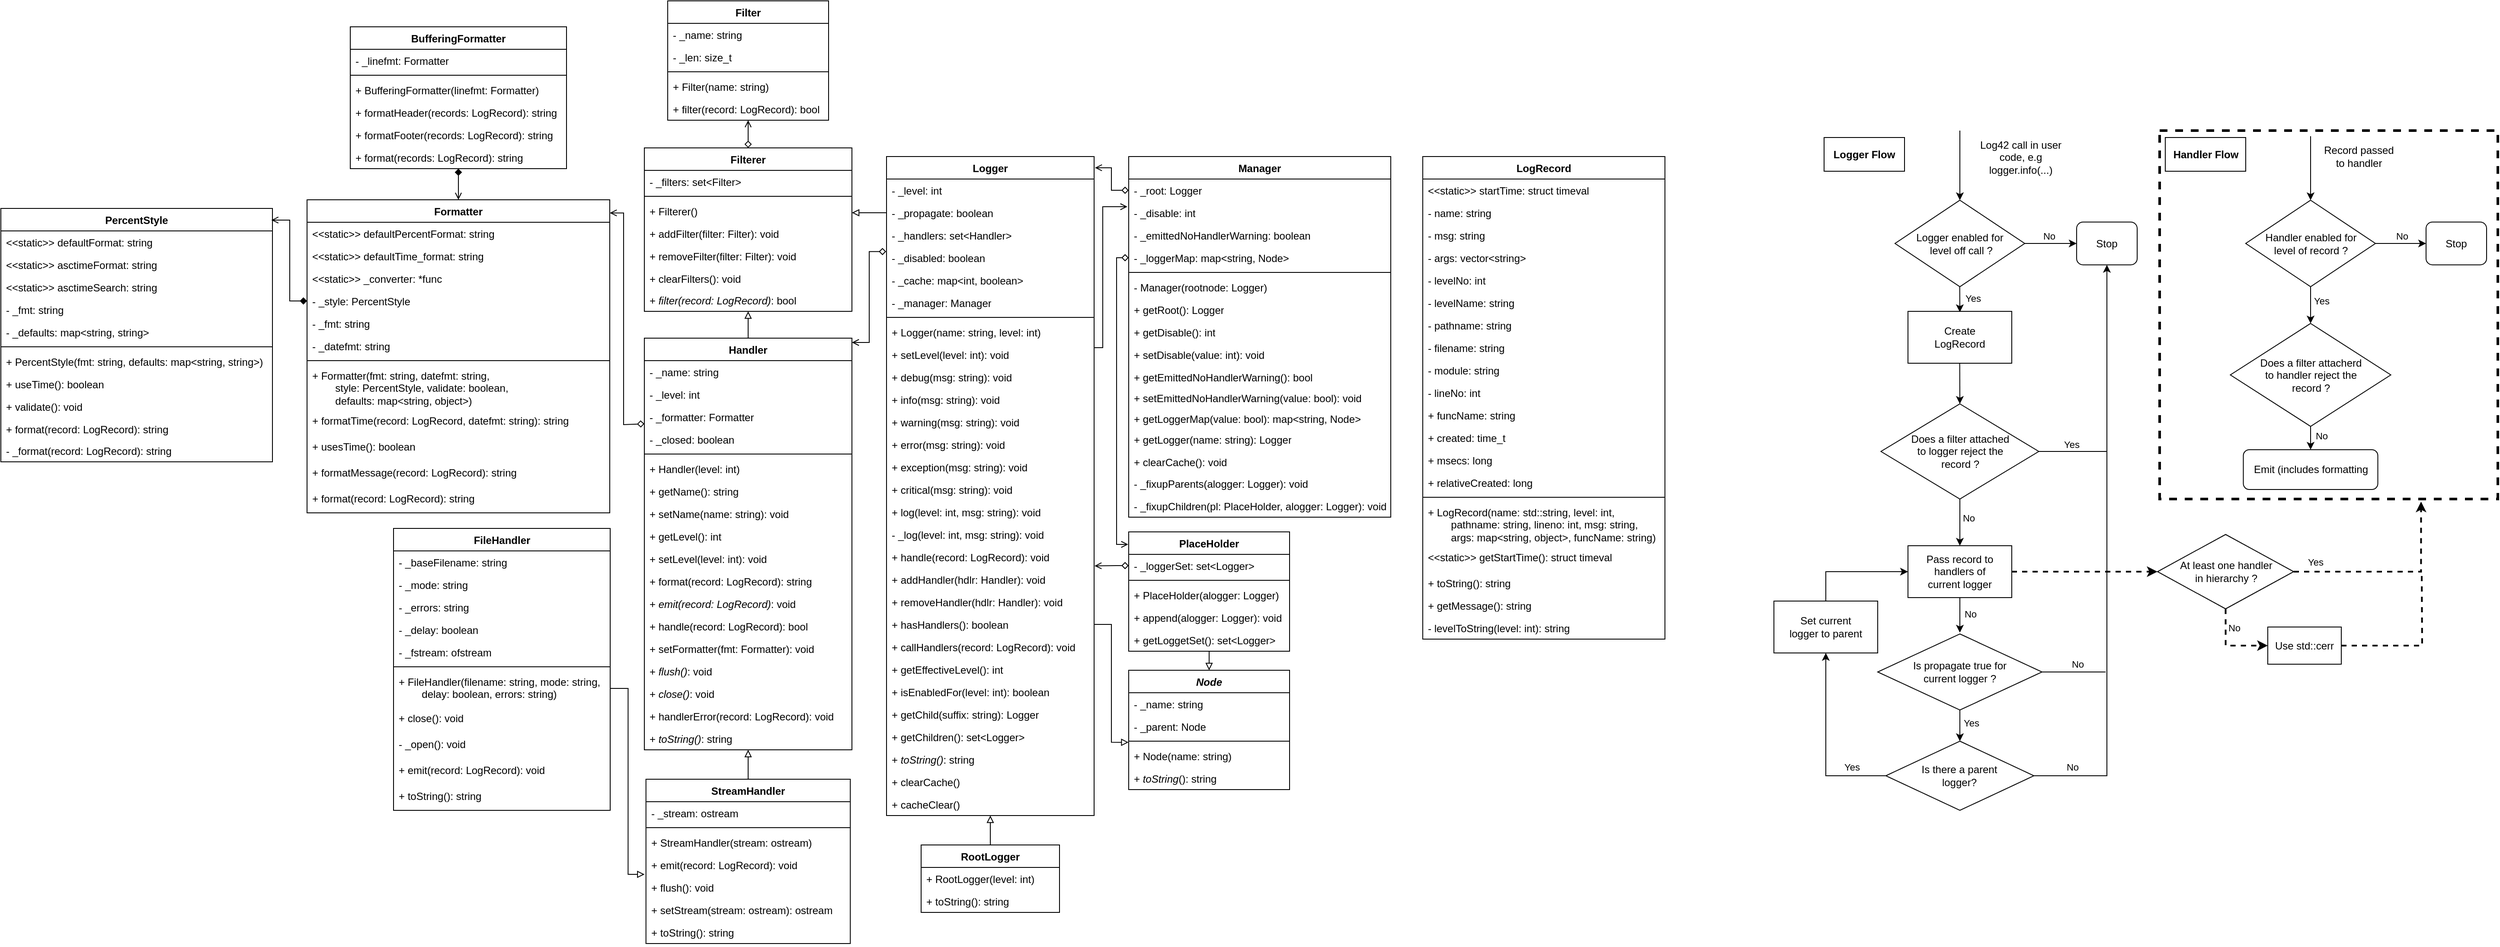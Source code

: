 <mxfile version="28.1.2">
  <diagram id="C5RBs43oDa-KdzZeNtuy" name="Page-1">
    <mxGraphModel dx="2066" dy="1219" grid="0" gridSize="10" guides="1" tooltips="1" connect="1" arrows="1" fold="1" page="1" pageScale="1" pageWidth="1654" pageHeight="1169" math="0" shadow="0">
      <root>
        <mxCell id="WIyWlLk6GJQsqaUBKTNV-0" />
        <mxCell id="WIyWlLk6GJQsqaUBKTNV-1" parent="WIyWlLk6GJQsqaUBKTNV-0" />
        <mxCell id="dAfGVIBUxDupekA3qleh-0" value="LogRecord" style="swimlane;fontStyle=1;align=center;verticalAlign=top;childLayout=stackLayout;horizontal=1;startSize=26;horizontalStack=0;resizeParent=1;resizeParentMax=0;resizeLast=0;collapsible=1;marginBottom=0;whiteSpace=wrap;html=1;" parent="WIyWlLk6GJQsqaUBKTNV-1" vertex="1">
          <mxGeometry x="1804" y="190" width="280" height="558" as="geometry">
            <mxRectangle x="80" y="120" width="100" height="30" as="alternateBounds" />
          </mxGeometry>
        </mxCell>
        <mxCell id="dAfGVIBUxDupekA3qleh-1" value="&amp;lt;&amp;lt;static&amp;gt;&amp;gt; startTime: struct timeval" style="text;strokeColor=none;fillColor=none;align=left;verticalAlign=top;spacingLeft=4;spacingRight=4;overflow=hidden;rotatable=0;points=[[0,0.5],[1,0.5]];portConstraint=eastwest;whiteSpace=wrap;html=1;" parent="dAfGVIBUxDupekA3qleh-0" vertex="1">
          <mxGeometry y="26" width="280" height="26" as="geometry" />
        </mxCell>
        <mxCell id="dAfGVIBUxDupekA3qleh-249" value="- name: string" style="text;strokeColor=none;fillColor=none;align=left;verticalAlign=top;spacingLeft=4;spacingRight=4;overflow=hidden;rotatable=0;points=[[0,0.5],[1,0.5]];portConstraint=eastwest;whiteSpace=wrap;html=1;" parent="dAfGVIBUxDupekA3qleh-0" vertex="1">
          <mxGeometry y="52" width="280" height="26" as="geometry" />
        </mxCell>
        <mxCell id="dAfGVIBUxDupekA3qleh-4" value="- msg: string" style="text;strokeColor=none;fillColor=none;align=left;verticalAlign=top;spacingLeft=4;spacingRight=4;overflow=hidden;rotatable=0;points=[[0,0.5],[1,0.5]];portConstraint=eastwest;whiteSpace=wrap;html=1;" parent="dAfGVIBUxDupekA3qleh-0" vertex="1">
          <mxGeometry y="78" width="280" height="26" as="geometry" />
        </mxCell>
        <mxCell id="dAfGVIBUxDupekA3qleh-5" value="- args: vector&amp;lt;string&amp;gt;" style="text;strokeColor=none;fillColor=none;align=left;verticalAlign=top;spacingLeft=4;spacingRight=4;overflow=hidden;rotatable=0;points=[[0,0.5],[1,0.5]];portConstraint=eastwest;whiteSpace=wrap;html=1;" parent="dAfGVIBUxDupekA3qleh-0" vertex="1">
          <mxGeometry y="104" width="280" height="26" as="geometry" />
        </mxCell>
        <mxCell id="dAfGVIBUxDupekA3qleh-6" value="- levelNo: int" style="text;strokeColor=none;fillColor=none;align=left;verticalAlign=top;spacingLeft=4;spacingRight=4;overflow=hidden;rotatable=0;points=[[0,0.5],[1,0.5]];portConstraint=eastwest;whiteSpace=wrap;html=1;" parent="dAfGVIBUxDupekA3qleh-0" vertex="1">
          <mxGeometry y="130" width="280" height="26" as="geometry" />
        </mxCell>
        <mxCell id="dAfGVIBUxDupekA3qleh-7" value="- levelName: string" style="text;strokeColor=none;fillColor=none;align=left;verticalAlign=top;spacingLeft=4;spacingRight=4;overflow=hidden;rotatable=0;points=[[0,0.5],[1,0.5]];portConstraint=eastwest;whiteSpace=wrap;html=1;" parent="dAfGVIBUxDupekA3qleh-0" vertex="1">
          <mxGeometry y="156" width="280" height="26" as="geometry" />
        </mxCell>
        <mxCell id="dAfGVIBUxDupekA3qleh-8" value="- pathname: string" style="text;strokeColor=none;fillColor=none;align=left;verticalAlign=top;spacingLeft=4;spacingRight=4;overflow=hidden;rotatable=0;points=[[0,0.5],[1,0.5]];portConstraint=eastwest;whiteSpace=wrap;html=1;" parent="dAfGVIBUxDupekA3qleh-0" vertex="1">
          <mxGeometry y="182" width="280" height="26" as="geometry" />
        </mxCell>
        <mxCell id="dAfGVIBUxDupekA3qleh-9" value="- filename: string" style="text;strokeColor=none;fillColor=none;align=left;verticalAlign=top;spacingLeft=4;spacingRight=4;overflow=hidden;rotatable=0;points=[[0,0.5],[1,0.5]];portConstraint=eastwest;whiteSpace=wrap;html=1;" parent="dAfGVIBUxDupekA3qleh-0" vertex="1">
          <mxGeometry y="208" width="280" height="26" as="geometry" />
        </mxCell>
        <mxCell id="dAfGVIBUxDupekA3qleh-10" value="- module: string" style="text;strokeColor=none;fillColor=none;align=left;verticalAlign=top;spacingLeft=4;spacingRight=4;overflow=hidden;rotatable=0;points=[[0,0.5],[1,0.5]];portConstraint=eastwest;whiteSpace=wrap;html=1;" parent="dAfGVIBUxDupekA3qleh-0" vertex="1">
          <mxGeometry y="234" width="280" height="26" as="geometry" />
        </mxCell>
        <mxCell id="dAfGVIBUxDupekA3qleh-12" value="- lineNo: int" style="text;strokeColor=none;fillColor=none;align=left;verticalAlign=top;spacingLeft=4;spacingRight=4;overflow=hidden;rotatable=0;points=[[0,0.5],[1,0.5]];portConstraint=eastwest;whiteSpace=wrap;html=1;" parent="dAfGVIBUxDupekA3qleh-0" vertex="1">
          <mxGeometry y="260" width="280" height="26" as="geometry" />
        </mxCell>
        <mxCell id="dAfGVIBUxDupekA3qleh-13" value="+ funcName: string" style="text;strokeColor=none;fillColor=none;align=left;verticalAlign=top;spacingLeft=4;spacingRight=4;overflow=hidden;rotatable=0;points=[[0,0.5],[1,0.5]];portConstraint=eastwest;whiteSpace=wrap;html=1;" parent="dAfGVIBUxDupekA3qleh-0" vertex="1">
          <mxGeometry y="286" width="280" height="26" as="geometry" />
        </mxCell>
        <mxCell id="dAfGVIBUxDupekA3qleh-14" value="+ created: time_t" style="text;strokeColor=none;fillColor=none;align=left;verticalAlign=top;spacingLeft=4;spacingRight=4;overflow=hidden;rotatable=0;points=[[0,0.5],[1,0.5]];portConstraint=eastwest;whiteSpace=wrap;html=1;" parent="dAfGVIBUxDupekA3qleh-0" vertex="1">
          <mxGeometry y="312" width="280" height="26" as="geometry" />
        </mxCell>
        <mxCell id="dAfGVIBUxDupekA3qleh-15" value="+ msecs: long" style="text;strokeColor=none;fillColor=none;align=left;verticalAlign=top;spacingLeft=4;spacingRight=4;overflow=hidden;rotatable=0;points=[[0,0.5],[1,0.5]];portConstraint=eastwest;whiteSpace=wrap;html=1;" parent="dAfGVIBUxDupekA3qleh-0" vertex="1">
          <mxGeometry y="338" width="280" height="26" as="geometry" />
        </mxCell>
        <mxCell id="dAfGVIBUxDupekA3qleh-16" value="+ relativeCreated: long" style="text;strokeColor=none;fillColor=none;align=left;verticalAlign=top;spacingLeft=4;spacingRight=4;overflow=hidden;rotatable=0;points=[[0,0.5],[1,0.5]];portConstraint=eastwest;whiteSpace=wrap;html=1;" parent="dAfGVIBUxDupekA3qleh-0" vertex="1">
          <mxGeometry y="364" width="280" height="26" as="geometry" />
        </mxCell>
        <mxCell id="dAfGVIBUxDupekA3qleh-2" value="" style="line;strokeWidth=1;fillColor=none;align=left;verticalAlign=middle;spacingTop=-1;spacingLeft=3;spacingRight=3;rotatable=0;labelPosition=right;points=[];portConstraint=eastwest;strokeColor=inherit;" parent="dAfGVIBUxDupekA3qleh-0" vertex="1">
          <mxGeometry y="390" width="280" height="8" as="geometry" />
        </mxCell>
        <mxCell id="dAfGVIBUxDupekA3qleh-3" value="+ LogRecord(name: std::string, level: int, &lt;br&gt;&lt;span style=&quot;white-space: pre;&quot;&gt;&#x9;&lt;/span&gt;pathname: string, lineno: int, msg: string, &lt;br&gt;&lt;span style=&quot;white-space: pre;&quot;&gt;&#x9;&lt;/span&gt;args: map&amp;lt;string, object&amp;gt;, funcName: string)" style="text;strokeColor=none;fillColor=none;align=left;verticalAlign=top;spacingLeft=4;spacingRight=4;overflow=hidden;rotatable=0;points=[[0,0.5],[1,0.5]];portConstraint=eastwest;whiteSpace=wrap;html=1;" parent="dAfGVIBUxDupekA3qleh-0" vertex="1">
          <mxGeometry y="398" width="280" height="52" as="geometry" />
        </mxCell>
        <mxCell id="dAfGVIBUxDupekA3qleh-250" value="&amp;lt;&amp;lt;static&amp;gt;&amp;gt; getStartTime(): struct timeval&amp;nbsp;" style="text;strokeColor=none;fillColor=none;align=left;verticalAlign=top;spacingLeft=4;spacingRight=4;overflow=hidden;rotatable=0;points=[[0,0.5],[1,0.5]];portConstraint=eastwest;whiteSpace=wrap;html=1;" parent="dAfGVIBUxDupekA3qleh-0" vertex="1">
          <mxGeometry y="450" width="280" height="30" as="geometry" />
        </mxCell>
        <mxCell id="dAfGVIBUxDupekA3qleh-22" value="+ toString(): string" style="text;strokeColor=none;fillColor=none;align=left;verticalAlign=top;spacingLeft=4;spacingRight=4;overflow=hidden;rotatable=0;points=[[0,0.5],[1,0.5]];portConstraint=eastwest;whiteSpace=wrap;html=1;" parent="dAfGVIBUxDupekA3qleh-0" vertex="1">
          <mxGeometry y="480" width="280" height="26" as="geometry" />
        </mxCell>
        <mxCell id="dAfGVIBUxDupekA3qleh-23" value="+ getMessage(): string" style="text;strokeColor=none;fillColor=none;align=left;verticalAlign=top;spacingLeft=4;spacingRight=4;overflow=hidden;rotatable=0;points=[[0,0.5],[1,0.5]];portConstraint=eastwest;whiteSpace=wrap;html=1;" parent="dAfGVIBUxDupekA3qleh-0" vertex="1">
          <mxGeometry y="506" width="280" height="26" as="geometry" />
        </mxCell>
        <mxCell id="dAfGVIBUxDupekA3qleh-251" value="- levelToString(level: int): string" style="text;strokeColor=none;fillColor=none;align=left;verticalAlign=top;spacingLeft=4;spacingRight=4;overflow=hidden;rotatable=0;points=[[0,0.5],[1,0.5]];portConstraint=eastwest;whiteSpace=wrap;html=1;" parent="dAfGVIBUxDupekA3qleh-0" vertex="1">
          <mxGeometry y="532" width="280" height="26" as="geometry" />
        </mxCell>
        <mxCell id="dAfGVIBUxDupekA3qleh-24" value="PercentStyle" style="swimlane;fontStyle=1;align=center;verticalAlign=top;childLayout=stackLayout;horizontal=1;startSize=26;horizontalStack=0;resizeParent=1;resizeParentMax=0;resizeLast=0;collapsible=1;marginBottom=0;whiteSpace=wrap;html=1;" parent="WIyWlLk6GJQsqaUBKTNV-1" vertex="1">
          <mxGeometry x="160" y="250" width="314" height="293" as="geometry">
            <mxRectangle x="359" y="40" width="110" height="30" as="alternateBounds" />
          </mxGeometry>
        </mxCell>
        <mxCell id="dAfGVIBUxDupekA3qleh-25" value="&amp;lt;&amp;lt;static&amp;gt;&amp;gt; defaultFormat: string" style="text;strokeColor=none;fillColor=none;align=left;verticalAlign=top;spacingLeft=4;spacingRight=4;overflow=hidden;rotatable=0;points=[[0,0.5],[1,0.5]];portConstraint=eastwest;whiteSpace=wrap;html=1;" parent="dAfGVIBUxDupekA3qleh-24" vertex="1">
          <mxGeometry y="26" width="314" height="26" as="geometry" />
        </mxCell>
        <mxCell id="dAfGVIBUxDupekA3qleh-28" value="&amp;lt;&amp;lt;static&amp;gt;&amp;gt; asctimeFormat: string" style="text;strokeColor=none;fillColor=none;align=left;verticalAlign=top;spacingLeft=4;spacingRight=4;overflow=hidden;rotatable=0;points=[[0,0.5],[1,0.5]];portConstraint=eastwest;whiteSpace=wrap;html=1;" parent="dAfGVIBUxDupekA3qleh-24" vertex="1">
          <mxGeometry y="52" width="314" height="26" as="geometry" />
        </mxCell>
        <mxCell id="dAfGVIBUxDupekA3qleh-29" value="&amp;lt;&amp;lt;static&amp;gt;&amp;gt; asctimeSearch: string" style="text;strokeColor=none;fillColor=none;align=left;verticalAlign=top;spacingLeft=4;spacingRight=4;overflow=hidden;rotatable=0;points=[[0,0.5],[1,0.5]];portConstraint=eastwest;whiteSpace=wrap;html=1;" parent="dAfGVIBUxDupekA3qleh-24" vertex="1">
          <mxGeometry y="78" width="314" height="26" as="geometry" />
        </mxCell>
        <mxCell id="dAfGVIBUxDupekA3qleh-31" value="- _fmt: string" style="text;strokeColor=none;fillColor=none;align=left;verticalAlign=top;spacingLeft=4;spacingRight=4;overflow=hidden;rotatable=0;points=[[0,0.5],[1,0.5]];portConstraint=eastwest;whiteSpace=wrap;html=1;" parent="dAfGVIBUxDupekA3qleh-24" vertex="1">
          <mxGeometry y="104" width="314" height="26" as="geometry" />
        </mxCell>
        <mxCell id="dAfGVIBUxDupekA3qleh-32" value="- _defaults: map&amp;lt;string, string&amp;gt;" style="text;strokeColor=none;fillColor=none;align=left;verticalAlign=top;spacingLeft=4;spacingRight=4;overflow=hidden;rotatable=0;points=[[0,0.5],[1,0.5]];portConstraint=eastwest;whiteSpace=wrap;html=1;" parent="dAfGVIBUxDupekA3qleh-24" vertex="1">
          <mxGeometry y="130" width="314" height="26" as="geometry" />
        </mxCell>
        <mxCell id="dAfGVIBUxDupekA3qleh-26" value="" style="line;strokeWidth=1;fillColor=none;align=left;verticalAlign=middle;spacingTop=-1;spacingLeft=3;spacingRight=3;rotatable=0;labelPosition=right;points=[];portConstraint=eastwest;strokeColor=inherit;" parent="dAfGVIBUxDupekA3qleh-24" vertex="1">
          <mxGeometry y="156" width="314" height="8" as="geometry" />
        </mxCell>
        <mxCell id="dAfGVIBUxDupekA3qleh-27" value="+ PercentStyle(fmt: string, defaults: map&amp;lt;string, string&amp;gt;)" style="text;strokeColor=none;fillColor=none;align=left;verticalAlign=top;spacingLeft=4;spacingRight=4;overflow=hidden;rotatable=0;points=[[0,0.5],[1,0.5]];portConstraint=eastwest;whiteSpace=wrap;html=1;" parent="dAfGVIBUxDupekA3qleh-24" vertex="1">
          <mxGeometry y="164" width="314" height="26" as="geometry" />
        </mxCell>
        <mxCell id="dAfGVIBUxDupekA3qleh-33" value="+ useTime(): boolean" style="text;strokeColor=none;fillColor=none;align=left;verticalAlign=top;spacingLeft=4;spacingRight=4;overflow=hidden;rotatable=0;points=[[0,0.5],[1,0.5]];portConstraint=eastwest;whiteSpace=wrap;html=1;" parent="dAfGVIBUxDupekA3qleh-24" vertex="1">
          <mxGeometry y="190" width="314" height="26" as="geometry" />
        </mxCell>
        <mxCell id="dAfGVIBUxDupekA3qleh-34" value="+ validate(): void" style="text;strokeColor=none;fillColor=none;align=left;verticalAlign=top;spacingLeft=4;spacingRight=4;overflow=hidden;rotatable=0;points=[[0,0.5],[1,0.5]];portConstraint=eastwest;whiteSpace=wrap;html=1;" parent="dAfGVIBUxDupekA3qleh-24" vertex="1">
          <mxGeometry y="216" width="314" height="26" as="geometry" />
        </mxCell>
        <mxCell id="dAfGVIBUxDupekA3qleh-36" value="+ format(record: LogRecord): string&amp;nbsp;" style="text;strokeColor=none;fillColor=none;align=left;verticalAlign=top;spacingLeft=4;spacingRight=4;overflow=hidden;rotatable=0;points=[[0,0.5],[1,0.5]];portConstraint=eastwest;whiteSpace=wrap;html=1;" parent="dAfGVIBUxDupekA3qleh-24" vertex="1">
          <mxGeometry y="242" width="314" height="25" as="geometry" />
        </mxCell>
        <mxCell id="dAfGVIBUxDupekA3qleh-35" value="- _format(record: LogRecord): string&amp;nbsp;" style="text;strokeColor=none;fillColor=none;align=left;verticalAlign=top;spacingLeft=4;spacingRight=4;overflow=hidden;rotatable=0;points=[[0,0.5],[1,0.5]];portConstraint=eastwest;whiteSpace=wrap;html=1;" parent="dAfGVIBUxDupekA3qleh-24" vertex="1">
          <mxGeometry y="267" width="314" height="26" as="geometry" />
        </mxCell>
        <mxCell id="dAfGVIBUxDupekA3qleh-246" style="edgeStyle=orthogonalEdgeStyle;rounded=0;orthogonalLoop=1;jettySize=auto;html=1;exitX=0.5;exitY=0;exitDx=0;exitDy=0;entryX=0.5;entryY=1;entryDx=0;entryDy=0;endArrow=diamond;endFill=1;startArrow=open;startFill=0;" parent="WIyWlLk6GJQsqaUBKTNV-1" source="dAfGVIBUxDupekA3qleh-77" target="dAfGVIBUxDupekA3qleh-89" edge="1">
          <mxGeometry relative="1" as="geometry" />
        </mxCell>
        <mxCell id="dAfGVIBUxDupekA3qleh-77" value="Formatter" style="swimlane;fontStyle=1;align=center;verticalAlign=top;childLayout=stackLayout;horizontal=1;startSize=26;horizontalStack=0;resizeParent=1;resizeParentMax=0;resizeLast=0;collapsible=1;marginBottom=0;whiteSpace=wrap;html=1;" parent="WIyWlLk6GJQsqaUBKTNV-1" vertex="1">
          <mxGeometry x="514" y="240" width="350" height="362" as="geometry" />
        </mxCell>
        <mxCell id="dAfGVIBUxDupekA3qleh-255" value="&amp;lt;&amp;lt;static&amp;gt;&amp;gt; defaultPercentFormat: string" style="text;strokeColor=none;fillColor=none;align=left;verticalAlign=top;spacingLeft=4;spacingRight=4;overflow=hidden;rotatable=0;points=[[0,0.5],[1,0.5]];portConstraint=eastwest;whiteSpace=wrap;html=1;" parent="dAfGVIBUxDupekA3qleh-77" vertex="1">
          <mxGeometry y="26" width="350" height="26" as="geometry" />
        </mxCell>
        <mxCell id="dAfGVIBUxDupekA3qleh-253" value="&amp;lt;&amp;lt;static&amp;gt;&amp;gt; defaultTime_format: string" style="text;strokeColor=none;fillColor=none;align=left;verticalAlign=top;spacingLeft=4;spacingRight=4;overflow=hidden;rotatable=0;points=[[0,0.5],[1,0.5]];portConstraint=eastwest;whiteSpace=wrap;html=1;" parent="dAfGVIBUxDupekA3qleh-77" vertex="1">
          <mxGeometry y="52" width="350" height="26" as="geometry" />
        </mxCell>
        <mxCell id="dAfGVIBUxDupekA3qleh-256" value="&amp;lt;&amp;lt;static&amp;gt;&amp;gt; _converter: *func" style="text;strokeColor=none;fillColor=none;align=left;verticalAlign=top;spacingLeft=4;spacingRight=4;overflow=hidden;rotatable=0;points=[[0,0.5],[1,0.5]];portConstraint=eastwest;whiteSpace=wrap;html=1;" parent="dAfGVIBUxDupekA3qleh-77" vertex="1">
          <mxGeometry y="78" width="350" height="26" as="geometry" />
        </mxCell>
        <mxCell id="dAfGVIBUxDupekA3qleh-78" value="- _style: PercentStyle" style="text;strokeColor=none;fillColor=none;align=left;verticalAlign=top;spacingLeft=4;spacingRight=4;overflow=hidden;rotatable=0;points=[[0,0.5],[1,0.5]];portConstraint=eastwest;whiteSpace=wrap;html=1;" parent="dAfGVIBUxDupekA3qleh-77" vertex="1">
          <mxGeometry y="104" width="350" height="26" as="geometry" />
        </mxCell>
        <mxCell id="dAfGVIBUxDupekA3qleh-81" value="- _fmt: string" style="text;strokeColor=none;fillColor=none;align=left;verticalAlign=top;spacingLeft=4;spacingRight=4;overflow=hidden;rotatable=0;points=[[0,0.5],[1,0.5]];portConstraint=eastwest;whiteSpace=wrap;html=1;" parent="dAfGVIBUxDupekA3qleh-77" vertex="1">
          <mxGeometry y="130" width="350" height="26" as="geometry" />
        </mxCell>
        <mxCell id="dAfGVIBUxDupekA3qleh-82" value="- _datefmt: string" style="text;strokeColor=none;fillColor=none;align=left;verticalAlign=top;spacingLeft=4;spacingRight=4;overflow=hidden;rotatable=0;points=[[0,0.5],[1,0.5]];portConstraint=eastwest;whiteSpace=wrap;html=1;" parent="dAfGVIBUxDupekA3qleh-77" vertex="1">
          <mxGeometry y="156" width="350" height="26" as="geometry" />
        </mxCell>
        <mxCell id="dAfGVIBUxDupekA3qleh-79" value="" style="line;strokeWidth=1;fillColor=none;align=left;verticalAlign=middle;spacingTop=-1;spacingLeft=3;spacingRight=3;rotatable=0;labelPosition=right;points=[];portConstraint=eastwest;strokeColor=inherit;" parent="dAfGVIBUxDupekA3qleh-77" vertex="1">
          <mxGeometry y="182" width="350" height="8" as="geometry" />
        </mxCell>
        <mxCell id="dAfGVIBUxDupekA3qleh-80" value="+ Formatter(fmt: string, datefmt: string,&lt;br&gt;&lt;span style=&quot;white-space: pre;&quot;&gt;&#x9;&lt;/span&gt;style: PercentStyle, validate: boolean,&lt;br&gt;&lt;span style=&quot;white-space: pre;&quot;&gt;&#x9;&lt;/span&gt;defaults: map&amp;lt;string, object&amp;gt;)" style="text;strokeColor=none;fillColor=none;align=left;verticalAlign=top;spacingLeft=4;spacingRight=4;overflow=hidden;rotatable=0;points=[[0,0.5],[1,0.5]];portConstraint=eastwest;whiteSpace=wrap;html=1;" parent="dAfGVIBUxDupekA3qleh-77" vertex="1">
          <mxGeometry y="190" width="350" height="52" as="geometry" />
        </mxCell>
        <mxCell id="dAfGVIBUxDupekA3qleh-84" value="+ formatTime(record: LogRecord, datefmt: string): string" style="text;strokeColor=none;fillColor=none;align=left;verticalAlign=top;spacingLeft=4;spacingRight=4;overflow=hidden;rotatable=0;points=[[0,0.5],[1,0.5]];portConstraint=eastwest;whiteSpace=wrap;html=1;" parent="dAfGVIBUxDupekA3qleh-77" vertex="1">
          <mxGeometry y="242" width="350" height="30" as="geometry" />
        </mxCell>
        <mxCell id="dAfGVIBUxDupekA3qleh-86" value="+ usesTime(): boolean" style="text;strokeColor=none;fillColor=none;align=left;verticalAlign=top;spacingLeft=4;spacingRight=4;overflow=hidden;rotatable=0;points=[[0,0.5],[1,0.5]];portConstraint=eastwest;whiteSpace=wrap;html=1;" parent="dAfGVIBUxDupekA3qleh-77" vertex="1">
          <mxGeometry y="272" width="350" height="30" as="geometry" />
        </mxCell>
        <mxCell id="dAfGVIBUxDupekA3qleh-87" value="+ formatMessage(record: LogRecord): string" style="text;strokeColor=none;fillColor=none;align=left;verticalAlign=top;spacingLeft=4;spacingRight=4;overflow=hidden;rotatable=0;points=[[0,0.5],[1,0.5]];portConstraint=eastwest;whiteSpace=wrap;html=1;" parent="dAfGVIBUxDupekA3qleh-77" vertex="1">
          <mxGeometry y="302" width="350" height="30" as="geometry" />
        </mxCell>
        <mxCell id="dAfGVIBUxDupekA3qleh-88" value="+ format(record: LogRecord): string" style="text;strokeColor=none;fillColor=none;align=left;verticalAlign=top;spacingLeft=4;spacingRight=4;overflow=hidden;rotatable=0;points=[[0,0.5],[1,0.5]];portConstraint=eastwest;whiteSpace=wrap;html=1;" parent="dAfGVIBUxDupekA3qleh-77" vertex="1">
          <mxGeometry y="332" width="350" height="30" as="geometry" />
        </mxCell>
        <mxCell id="dAfGVIBUxDupekA3qleh-89" value="BufferingFormatter" style="swimlane;fontStyle=1;align=center;verticalAlign=top;childLayout=stackLayout;horizontal=1;startSize=26;horizontalStack=0;resizeParent=1;resizeParentMax=0;resizeLast=0;collapsible=1;marginBottom=0;whiteSpace=wrap;html=1;" parent="WIyWlLk6GJQsqaUBKTNV-1" vertex="1">
          <mxGeometry x="564" y="40" width="250" height="164" as="geometry" />
        </mxCell>
        <mxCell id="dAfGVIBUxDupekA3qleh-90" value="- _linefmt: Formatter" style="text;strokeColor=none;fillColor=none;align=left;verticalAlign=top;spacingLeft=4;spacingRight=4;overflow=hidden;rotatable=0;points=[[0,0.5],[1,0.5]];portConstraint=eastwest;whiteSpace=wrap;html=1;" parent="dAfGVIBUxDupekA3qleh-89" vertex="1">
          <mxGeometry y="26" width="250" height="26" as="geometry" />
        </mxCell>
        <mxCell id="dAfGVIBUxDupekA3qleh-91" value="" style="line;strokeWidth=1;fillColor=none;align=left;verticalAlign=middle;spacingTop=-1;spacingLeft=3;spacingRight=3;rotatable=0;labelPosition=right;points=[];portConstraint=eastwest;strokeColor=inherit;" parent="dAfGVIBUxDupekA3qleh-89" vertex="1">
          <mxGeometry y="52" width="250" height="8" as="geometry" />
        </mxCell>
        <mxCell id="dAfGVIBUxDupekA3qleh-92" value="+ BufferingFormatter(linefmt: Formatter)" style="text;strokeColor=none;fillColor=none;align=left;verticalAlign=top;spacingLeft=4;spacingRight=4;overflow=hidden;rotatable=0;points=[[0,0.5],[1,0.5]];portConstraint=eastwest;whiteSpace=wrap;html=1;" parent="dAfGVIBUxDupekA3qleh-89" vertex="1">
          <mxGeometry y="60" width="250" height="26" as="geometry" />
        </mxCell>
        <mxCell id="dAfGVIBUxDupekA3qleh-93" value="+ formatHeader(records: LogRecord): string" style="text;strokeColor=none;fillColor=none;align=left;verticalAlign=top;spacingLeft=4;spacingRight=4;overflow=hidden;rotatable=0;points=[[0,0.5],[1,0.5]];portConstraint=eastwest;whiteSpace=wrap;html=1;" parent="dAfGVIBUxDupekA3qleh-89" vertex="1">
          <mxGeometry y="86" width="250" height="26" as="geometry" />
        </mxCell>
        <mxCell id="dAfGVIBUxDupekA3qleh-94" value="+ formatFooter(records: LogRecord): string" style="text;strokeColor=none;fillColor=none;align=left;verticalAlign=top;spacingLeft=4;spacingRight=4;overflow=hidden;rotatable=0;points=[[0,0.5],[1,0.5]];portConstraint=eastwest;whiteSpace=wrap;html=1;" parent="dAfGVIBUxDupekA3qleh-89" vertex="1">
          <mxGeometry y="112" width="250" height="26" as="geometry" />
        </mxCell>
        <mxCell id="dAfGVIBUxDupekA3qleh-95" value="+ format(records: LogRecord): string" style="text;strokeColor=none;fillColor=none;align=left;verticalAlign=top;spacingLeft=4;spacingRight=4;overflow=hidden;rotatable=0;points=[[0,0.5],[1,0.5]];portConstraint=eastwest;whiteSpace=wrap;html=1;" parent="dAfGVIBUxDupekA3qleh-89" vertex="1">
          <mxGeometry y="138" width="250" height="26" as="geometry" />
        </mxCell>
        <mxCell id="dAfGVIBUxDupekA3qleh-96" value="Filter" style="swimlane;fontStyle=1;align=center;verticalAlign=top;childLayout=stackLayout;horizontal=1;startSize=26;horizontalStack=0;resizeParent=1;resizeParentMax=0;resizeLast=0;collapsible=1;marginBottom=0;whiteSpace=wrap;html=1;" parent="WIyWlLk6GJQsqaUBKTNV-1" vertex="1">
          <mxGeometry x="931" y="10" width="186" height="138" as="geometry" />
        </mxCell>
        <mxCell id="dAfGVIBUxDupekA3qleh-97" value="- _name: string" style="text;strokeColor=none;fillColor=none;align=left;verticalAlign=top;spacingLeft=4;spacingRight=4;overflow=hidden;rotatable=0;points=[[0,0.5],[1,0.5]];portConstraint=eastwest;whiteSpace=wrap;html=1;" parent="dAfGVIBUxDupekA3qleh-96" vertex="1">
          <mxGeometry y="26" width="186" height="26" as="geometry" />
        </mxCell>
        <mxCell id="dAfGVIBUxDupekA3qleh-100" value="- _len: size_t" style="text;strokeColor=none;fillColor=none;align=left;verticalAlign=top;spacingLeft=4;spacingRight=4;overflow=hidden;rotatable=0;points=[[0,0.5],[1,0.5]];portConstraint=eastwest;whiteSpace=wrap;html=1;" parent="dAfGVIBUxDupekA3qleh-96" vertex="1">
          <mxGeometry y="52" width="186" height="26" as="geometry" />
        </mxCell>
        <mxCell id="dAfGVIBUxDupekA3qleh-98" value="" style="line;strokeWidth=1;fillColor=none;align=left;verticalAlign=middle;spacingTop=-1;spacingLeft=3;spacingRight=3;rotatable=0;labelPosition=right;points=[];portConstraint=eastwest;strokeColor=inherit;" parent="dAfGVIBUxDupekA3qleh-96" vertex="1">
          <mxGeometry y="78" width="186" height="8" as="geometry" />
        </mxCell>
        <mxCell id="dAfGVIBUxDupekA3qleh-99" value="+ Filter(name: string)" style="text;strokeColor=none;fillColor=none;align=left;verticalAlign=top;spacingLeft=4;spacingRight=4;overflow=hidden;rotatable=0;points=[[0,0.5],[1,0.5]];portConstraint=eastwest;whiteSpace=wrap;html=1;" parent="dAfGVIBUxDupekA3qleh-96" vertex="1">
          <mxGeometry y="86" width="186" height="26" as="geometry" />
        </mxCell>
        <mxCell id="dAfGVIBUxDupekA3qleh-101" value="+ filter(record: LogRecord): bool" style="text;strokeColor=none;fillColor=none;align=left;verticalAlign=top;spacingLeft=4;spacingRight=4;overflow=hidden;rotatable=0;points=[[0,0.5],[1,0.5]];portConstraint=eastwest;whiteSpace=wrap;html=1;" parent="dAfGVIBUxDupekA3qleh-96" vertex="1">
          <mxGeometry y="112" width="186" height="26" as="geometry" />
        </mxCell>
        <mxCell id="dAfGVIBUxDupekA3qleh-245" style="edgeStyle=orthogonalEdgeStyle;rounded=0;orthogonalLoop=1;jettySize=auto;html=1;exitX=0.5;exitY=0;exitDx=0;exitDy=0;entryX=0.5;entryY=1;entryDx=0;entryDy=0;startArrow=diamond;startFill=0;endArrow=open;endFill=0;" parent="WIyWlLk6GJQsqaUBKTNV-1" source="dAfGVIBUxDupekA3qleh-102" target="dAfGVIBUxDupekA3qleh-96" edge="1">
          <mxGeometry relative="1" as="geometry" />
        </mxCell>
        <mxCell id="dAfGVIBUxDupekA3qleh-102" value="Filterer" style="swimlane;fontStyle=1;align=center;verticalAlign=top;childLayout=stackLayout;horizontal=1;startSize=26;horizontalStack=0;resizeParent=1;resizeParentMax=0;resizeLast=0;collapsible=1;marginBottom=0;whiteSpace=wrap;html=1;" parent="WIyWlLk6GJQsqaUBKTNV-1" vertex="1">
          <mxGeometry x="904" y="180" width="240" height="189" as="geometry" />
        </mxCell>
        <mxCell id="dAfGVIBUxDupekA3qleh-103" value="- _filters: set&amp;lt;Filter&amp;gt;" style="text;strokeColor=none;fillColor=none;align=left;verticalAlign=top;spacingLeft=4;spacingRight=4;overflow=hidden;rotatable=0;points=[[0,0.5],[1,0.5]];portConstraint=eastwest;whiteSpace=wrap;html=1;" parent="dAfGVIBUxDupekA3qleh-102" vertex="1">
          <mxGeometry y="26" width="240" height="26" as="geometry" />
        </mxCell>
        <mxCell id="dAfGVIBUxDupekA3qleh-104" value="" style="line;strokeWidth=1;fillColor=none;align=left;verticalAlign=middle;spacingTop=-1;spacingLeft=3;spacingRight=3;rotatable=0;labelPosition=right;points=[];portConstraint=eastwest;strokeColor=inherit;" parent="dAfGVIBUxDupekA3qleh-102" vertex="1">
          <mxGeometry y="52" width="240" height="8" as="geometry" />
        </mxCell>
        <mxCell id="dAfGVIBUxDupekA3qleh-105" value="+ Filterer()" style="text;strokeColor=none;fillColor=none;align=left;verticalAlign=top;spacingLeft=4;spacingRight=4;overflow=hidden;rotatable=0;points=[[0,0.5],[1,0.5]];portConstraint=eastwest;whiteSpace=wrap;html=1;" parent="dAfGVIBUxDupekA3qleh-102" vertex="1">
          <mxGeometry y="60" width="240" height="26" as="geometry" />
        </mxCell>
        <mxCell id="dAfGVIBUxDupekA3qleh-106" value="+ addFilter(filter: Filter): void" style="text;strokeColor=none;fillColor=none;align=left;verticalAlign=top;spacingLeft=4;spacingRight=4;overflow=hidden;rotatable=0;points=[[0,0.5],[1,0.5]];portConstraint=eastwest;whiteSpace=wrap;html=1;" parent="dAfGVIBUxDupekA3qleh-102" vertex="1">
          <mxGeometry y="86" width="240" height="26" as="geometry" />
        </mxCell>
        <mxCell id="dAfGVIBUxDupekA3qleh-107" value="+ removeFilter(filter: Filter): void" style="text;strokeColor=none;fillColor=none;align=left;verticalAlign=top;spacingLeft=4;spacingRight=4;overflow=hidden;rotatable=0;points=[[0,0.5],[1,0.5]];portConstraint=eastwest;whiteSpace=wrap;html=1;" parent="dAfGVIBUxDupekA3qleh-102" vertex="1">
          <mxGeometry y="112" width="240" height="26" as="geometry" />
        </mxCell>
        <mxCell id="-EtwpzyY6glOMPqEen42-3" value="+ clearFilters(): void" style="text;strokeColor=none;fillColor=none;align=left;verticalAlign=top;spacingLeft=4;spacingRight=4;overflow=hidden;rotatable=0;points=[[0,0.5],[1,0.5]];portConstraint=eastwest;whiteSpace=wrap;html=1;" parent="dAfGVIBUxDupekA3qleh-102" vertex="1">
          <mxGeometry y="138" width="240" height="25" as="geometry" />
        </mxCell>
        <mxCell id="dAfGVIBUxDupekA3qleh-108" value="+ &lt;i&gt;filter(record: LogRecord)&lt;/i&gt;: bool" style="text;strokeColor=none;fillColor=none;align=left;verticalAlign=top;spacingLeft=4;spacingRight=4;overflow=hidden;rotatable=0;points=[[0,0.5],[1,0.5]];portConstraint=eastwest;whiteSpace=wrap;html=1;" parent="dAfGVIBUxDupekA3qleh-102" vertex="1">
          <mxGeometry y="163" width="240" height="26" as="geometry" />
        </mxCell>
        <mxCell id="dAfGVIBUxDupekA3qleh-128" style="edgeStyle=orthogonalEdgeStyle;rounded=0;orthogonalLoop=1;jettySize=auto;html=1;exitX=0.5;exitY=0;exitDx=0;exitDy=0;entryX=0.5;entryY=1;entryDx=0;entryDy=0;endArrow=block;endFill=0;" parent="WIyWlLk6GJQsqaUBKTNV-1" source="dAfGVIBUxDupekA3qleh-109" target="dAfGVIBUxDupekA3qleh-102" edge="1">
          <mxGeometry relative="1" as="geometry" />
        </mxCell>
        <mxCell id="dAfGVIBUxDupekA3qleh-109" value="Handler" style="swimlane;fontStyle=1;align=center;verticalAlign=top;childLayout=stackLayout;horizontal=1;startSize=26;horizontalStack=0;resizeParent=1;resizeParentMax=0;resizeLast=0;collapsible=1;marginBottom=0;whiteSpace=wrap;html=1;" parent="WIyWlLk6GJQsqaUBKTNV-1" vertex="1">
          <mxGeometry x="904" y="400" width="240" height="476" as="geometry" />
        </mxCell>
        <mxCell id="dAfGVIBUxDupekA3qleh-110" value="- _name: string" style="text;strokeColor=none;fillColor=none;align=left;verticalAlign=top;spacingLeft=4;spacingRight=4;overflow=hidden;rotatable=0;points=[[0,0.5],[1,0.5]];portConstraint=eastwest;whiteSpace=wrap;html=1;" parent="dAfGVIBUxDupekA3qleh-109" vertex="1">
          <mxGeometry y="26" width="240" height="26" as="geometry" />
        </mxCell>
        <mxCell id="dAfGVIBUxDupekA3qleh-113" value="- _level: int" style="text;strokeColor=none;fillColor=none;align=left;verticalAlign=top;spacingLeft=4;spacingRight=4;overflow=hidden;rotatable=0;points=[[0,0.5],[1,0.5]];portConstraint=eastwest;whiteSpace=wrap;html=1;" parent="dAfGVIBUxDupekA3qleh-109" vertex="1">
          <mxGeometry y="52" width="240" height="26" as="geometry" />
        </mxCell>
        <mxCell id="dAfGVIBUxDupekA3qleh-114" value="- _formatter: Formatter" style="text;strokeColor=none;fillColor=none;align=left;verticalAlign=top;spacingLeft=4;spacingRight=4;overflow=hidden;rotatable=0;points=[[0,0.5],[1,0.5]];portConstraint=eastwest;whiteSpace=wrap;html=1;" parent="dAfGVIBUxDupekA3qleh-109" vertex="1">
          <mxGeometry y="78" width="240" height="26" as="geometry" />
        </mxCell>
        <mxCell id="dAfGVIBUxDupekA3qleh-115" value="- _closed: boolean" style="text;strokeColor=none;fillColor=none;align=left;verticalAlign=top;spacingLeft=4;spacingRight=4;overflow=hidden;rotatable=0;points=[[0,0.5],[1,0.5]];portConstraint=eastwest;whiteSpace=wrap;html=1;" parent="dAfGVIBUxDupekA3qleh-109" vertex="1">
          <mxGeometry y="104" width="240" height="26" as="geometry" />
        </mxCell>
        <mxCell id="dAfGVIBUxDupekA3qleh-111" value="" style="line;strokeWidth=1;fillColor=none;align=left;verticalAlign=middle;spacingTop=-1;spacingLeft=3;spacingRight=3;rotatable=0;labelPosition=right;points=[];portConstraint=eastwest;strokeColor=inherit;" parent="dAfGVIBUxDupekA3qleh-109" vertex="1">
          <mxGeometry y="130" width="240" height="8" as="geometry" />
        </mxCell>
        <mxCell id="dAfGVIBUxDupekA3qleh-112" value="+ Handler(level: int)" style="text;strokeColor=none;fillColor=none;align=left;verticalAlign=top;spacingLeft=4;spacingRight=4;overflow=hidden;rotatable=0;points=[[0,0.5],[1,0.5]];portConstraint=eastwest;whiteSpace=wrap;html=1;" parent="dAfGVIBUxDupekA3qleh-109" vertex="1">
          <mxGeometry y="138" width="240" height="26" as="geometry" />
        </mxCell>
        <mxCell id="dAfGVIBUxDupekA3qleh-117" value="+ getName(): string" style="text;strokeColor=none;fillColor=none;align=left;verticalAlign=top;spacingLeft=4;spacingRight=4;overflow=hidden;rotatable=0;points=[[0,0.5],[1,0.5]];portConstraint=eastwest;whiteSpace=wrap;html=1;" parent="dAfGVIBUxDupekA3qleh-109" vertex="1">
          <mxGeometry y="164" width="240" height="26" as="geometry" />
        </mxCell>
        <mxCell id="dAfGVIBUxDupekA3qleh-118" value="+ setName(name: string): void" style="text;strokeColor=none;fillColor=none;align=left;verticalAlign=top;spacingLeft=4;spacingRight=4;overflow=hidden;rotatable=0;points=[[0,0.5],[1,0.5]];portConstraint=eastwest;whiteSpace=wrap;html=1;" parent="dAfGVIBUxDupekA3qleh-109" vertex="1">
          <mxGeometry y="190" width="240" height="26" as="geometry" />
        </mxCell>
        <mxCell id="dAfGVIBUxDupekA3qleh-122" value="+ getLevel(): int" style="text;strokeColor=none;fillColor=none;align=left;verticalAlign=top;spacingLeft=4;spacingRight=4;overflow=hidden;rotatable=0;points=[[0,0.5],[1,0.5]];portConstraint=eastwest;whiteSpace=wrap;html=1;" parent="dAfGVIBUxDupekA3qleh-109" vertex="1">
          <mxGeometry y="216" width="240" height="26" as="geometry" />
        </mxCell>
        <mxCell id="hdNy0RaPicfVx0RUZI2a-2" value="+ setLevel(level: int): void" style="text;strokeColor=none;fillColor=none;align=left;verticalAlign=top;spacingLeft=4;spacingRight=4;overflow=hidden;rotatable=0;points=[[0,0.5],[1,0.5]];portConstraint=eastwest;whiteSpace=wrap;html=1;" parent="dAfGVIBUxDupekA3qleh-109" vertex="1">
          <mxGeometry y="242" width="240" height="26" as="geometry" />
        </mxCell>
        <mxCell id="dAfGVIBUxDupekA3qleh-123" value="+ format(record: LogRecord): string" style="text;strokeColor=none;fillColor=none;align=left;verticalAlign=top;spacingLeft=4;spacingRight=4;overflow=hidden;rotatable=0;points=[[0,0.5],[1,0.5]];portConstraint=eastwest;whiteSpace=wrap;html=1;" parent="dAfGVIBUxDupekA3qleh-109" vertex="1">
          <mxGeometry y="268" width="240" height="26" as="geometry" />
        </mxCell>
        <mxCell id="dAfGVIBUxDupekA3qleh-259" value="+ &lt;i&gt;emit(record: LogRecord)&lt;/i&gt;: void" style="text;strokeColor=none;fillColor=none;align=left;verticalAlign=top;spacingLeft=4;spacingRight=4;overflow=hidden;rotatable=0;points=[[0,0.5],[1,0.5]];portConstraint=eastwest;whiteSpace=wrap;html=1;" parent="dAfGVIBUxDupekA3qleh-109" vertex="1">
          <mxGeometry y="294" width="240" height="26" as="geometry" />
        </mxCell>
        <mxCell id="dAfGVIBUxDupekA3qleh-124" value="+ handle(record: LogRecord): bool" style="text;strokeColor=none;fillColor=none;align=left;verticalAlign=top;spacingLeft=4;spacingRight=4;overflow=hidden;rotatable=0;points=[[0,0.5],[1,0.5]];portConstraint=eastwest;whiteSpace=wrap;html=1;" parent="dAfGVIBUxDupekA3qleh-109" vertex="1">
          <mxGeometry y="320" width="240" height="26" as="geometry" />
        </mxCell>
        <mxCell id="dAfGVIBUxDupekA3qleh-125" value="+ setFormatter(fmt: Formatter): void" style="text;strokeColor=none;fillColor=none;align=left;verticalAlign=top;spacingLeft=4;spacingRight=4;overflow=hidden;rotatable=0;points=[[0,0.5],[1,0.5]];portConstraint=eastwest;whiteSpace=wrap;html=1;" parent="dAfGVIBUxDupekA3qleh-109" vertex="1">
          <mxGeometry y="346" width="240" height="26" as="geometry" />
        </mxCell>
        <mxCell id="dAfGVIBUxDupekA3qleh-260" value="+&lt;i&gt; flush()&lt;/i&gt;: void" style="text;strokeColor=none;fillColor=none;align=left;verticalAlign=top;spacingLeft=4;spacingRight=4;overflow=hidden;rotatable=0;points=[[0,0.5],[1,0.5]];portConstraint=eastwest;whiteSpace=wrap;html=1;" parent="dAfGVIBUxDupekA3qleh-109" vertex="1">
          <mxGeometry y="372" width="240" height="26" as="geometry" />
        </mxCell>
        <mxCell id="dAfGVIBUxDupekA3qleh-261" value="+ &lt;i&gt;close()&lt;/i&gt;: void" style="text;strokeColor=none;fillColor=none;align=left;verticalAlign=top;spacingLeft=4;spacingRight=4;overflow=hidden;rotatable=0;points=[[0,0.5],[1,0.5]];portConstraint=eastwest;whiteSpace=wrap;html=1;" parent="dAfGVIBUxDupekA3qleh-109" vertex="1">
          <mxGeometry y="398" width="240" height="26" as="geometry" />
        </mxCell>
        <mxCell id="dAfGVIBUxDupekA3qleh-127" value="+ handlerError(record: LogRecord): void" style="text;strokeColor=none;fillColor=none;align=left;verticalAlign=top;spacingLeft=4;spacingRight=4;overflow=hidden;rotatable=0;points=[[0,0.5],[1,0.5]];portConstraint=eastwest;whiteSpace=wrap;html=1;" parent="dAfGVIBUxDupekA3qleh-109" vertex="1">
          <mxGeometry y="424" width="240" height="26" as="geometry" />
        </mxCell>
        <mxCell id="dAfGVIBUxDupekA3qleh-126" value="+ &lt;i&gt;toString()&lt;/i&gt;: string" style="text;strokeColor=none;fillColor=none;align=left;verticalAlign=top;spacingLeft=4;spacingRight=4;overflow=hidden;rotatable=0;points=[[0,0.5],[1,0.5]];portConstraint=eastwest;whiteSpace=wrap;html=1;" parent="dAfGVIBUxDupekA3qleh-109" vertex="1">
          <mxGeometry y="450" width="240" height="26" as="geometry" />
        </mxCell>
        <mxCell id="dAfGVIBUxDupekA3qleh-140" value="FileHandler" style="swimlane;fontStyle=1;align=center;verticalAlign=top;childLayout=stackLayout;horizontal=1;startSize=26;horizontalStack=0;resizeParent=1;resizeParentMax=0;resizeLast=0;collapsible=1;marginBottom=0;whiteSpace=wrap;html=1;" parent="WIyWlLk6GJQsqaUBKTNV-1" vertex="1">
          <mxGeometry x="614" y="620" width="250.5" height="326" as="geometry" />
        </mxCell>
        <mxCell id="dAfGVIBUxDupekA3qleh-141" value="- _baseFilename: string" style="text;strokeColor=none;fillColor=none;align=left;verticalAlign=top;spacingLeft=4;spacingRight=4;overflow=hidden;rotatable=0;points=[[0,0.5],[1,0.5]];portConstraint=eastwest;whiteSpace=wrap;html=1;" parent="dAfGVIBUxDupekA3qleh-140" vertex="1">
          <mxGeometry y="26" width="250.5" height="26" as="geometry" />
        </mxCell>
        <mxCell id="dAfGVIBUxDupekA3qleh-145" value="- _mode: string" style="text;strokeColor=none;fillColor=none;align=left;verticalAlign=top;spacingLeft=4;spacingRight=4;overflow=hidden;rotatable=0;points=[[0,0.5],[1,0.5]];portConstraint=eastwest;whiteSpace=wrap;html=1;" parent="dAfGVIBUxDupekA3qleh-140" vertex="1">
          <mxGeometry y="52" width="250.5" height="26" as="geometry" />
        </mxCell>
        <mxCell id="dAfGVIBUxDupekA3qleh-147" value="- _errors: string" style="text;strokeColor=none;fillColor=none;align=left;verticalAlign=top;spacingLeft=4;spacingRight=4;overflow=hidden;rotatable=0;points=[[0,0.5],[1,0.5]];portConstraint=eastwest;whiteSpace=wrap;html=1;" parent="dAfGVIBUxDupekA3qleh-140" vertex="1">
          <mxGeometry y="78" width="250.5" height="26" as="geometry" />
        </mxCell>
        <mxCell id="dAfGVIBUxDupekA3qleh-148" value="- _delay: boolean" style="text;strokeColor=none;fillColor=none;align=left;verticalAlign=top;spacingLeft=4;spacingRight=4;overflow=hidden;rotatable=0;points=[[0,0.5],[1,0.5]];portConstraint=eastwest;whiteSpace=wrap;html=1;" parent="dAfGVIBUxDupekA3qleh-140" vertex="1">
          <mxGeometry y="104" width="250.5" height="26" as="geometry" />
        </mxCell>
        <mxCell id="rTJDtQ_Y-TamknBxc3k3-1" value="- _fstream: ofstream" style="text;strokeColor=none;fillColor=none;align=left;verticalAlign=top;spacingLeft=4;spacingRight=4;overflow=hidden;rotatable=0;points=[[0,0.5],[1,0.5]];portConstraint=eastwest;whiteSpace=wrap;html=1;" parent="dAfGVIBUxDupekA3qleh-140" vertex="1">
          <mxGeometry y="130" width="250.5" height="26" as="geometry" />
        </mxCell>
        <mxCell id="dAfGVIBUxDupekA3qleh-142" value="" style="line;strokeWidth=1;fillColor=none;align=left;verticalAlign=middle;spacingTop=-1;spacingLeft=3;spacingRight=3;rotatable=0;labelPosition=right;points=[];portConstraint=eastwest;strokeColor=inherit;" parent="dAfGVIBUxDupekA3qleh-140" vertex="1">
          <mxGeometry y="156" width="250.5" height="8" as="geometry" />
        </mxCell>
        <mxCell id="dAfGVIBUxDupekA3qleh-143" value="+ FileHandler(filename: string, mode: string,&lt;br&gt;&lt;span style=&quot;white-space: pre;&quot;&gt;&#x9;&lt;/span&gt;delay: boolean, errors: string)" style="text;strokeColor=none;fillColor=none;align=left;verticalAlign=top;spacingLeft=4;spacingRight=4;overflow=hidden;rotatable=0;points=[[0,0.5],[1,0.5]];portConstraint=eastwest;whiteSpace=wrap;html=1;" parent="dAfGVIBUxDupekA3qleh-140" vertex="1">
          <mxGeometry y="164" width="250.5" height="42" as="geometry" />
        </mxCell>
        <mxCell id="rTJDtQ_Y-TamknBxc3k3-4" value="+ close(): void" style="text;strokeColor=none;fillColor=none;align=left;verticalAlign=top;spacingLeft=4;spacingRight=4;overflow=hidden;rotatable=0;points=[[0,0.5],[1,0.5]];portConstraint=eastwest;whiteSpace=wrap;html=1;" parent="dAfGVIBUxDupekA3qleh-140" vertex="1">
          <mxGeometry y="206" width="250.5" height="30" as="geometry" />
        </mxCell>
        <mxCell id="dAfGVIBUxDupekA3qleh-149" value="- _open(): void" style="text;strokeColor=none;fillColor=none;align=left;verticalAlign=top;spacingLeft=4;spacingRight=4;overflow=hidden;rotatable=0;points=[[0,0.5],[1,0.5]];portConstraint=eastwest;whiteSpace=wrap;html=1;" parent="dAfGVIBUxDupekA3qleh-140" vertex="1">
          <mxGeometry y="236" width="250.5" height="30" as="geometry" />
        </mxCell>
        <mxCell id="rTJDtQ_Y-TamknBxc3k3-2" value="+ emit(record: LogRecord): void" style="text;strokeColor=none;fillColor=none;align=left;verticalAlign=top;spacingLeft=4;spacingRight=4;overflow=hidden;rotatable=0;points=[[0,0.5],[1,0.5]];portConstraint=eastwest;whiteSpace=wrap;html=1;" parent="dAfGVIBUxDupekA3qleh-140" vertex="1">
          <mxGeometry y="266" width="250.5" height="30" as="geometry" />
        </mxCell>
        <mxCell id="rTJDtQ_Y-TamknBxc3k3-0" value="+ toString(): string" style="text;strokeColor=none;fillColor=none;align=left;verticalAlign=top;spacingLeft=4;spacingRight=4;overflow=hidden;rotatable=0;points=[[0,0.5],[1,0.5]];portConstraint=eastwest;whiteSpace=wrap;html=1;" parent="dAfGVIBUxDupekA3qleh-140" vertex="1">
          <mxGeometry y="296" width="250.5" height="30" as="geometry" />
        </mxCell>
        <mxCell id="dAfGVIBUxDupekA3qleh-151" value="StreamHandler" style="swimlane;fontStyle=1;align=center;verticalAlign=top;childLayout=stackLayout;horizontal=1;startSize=26;horizontalStack=0;resizeParent=1;resizeParentMax=0;resizeLast=0;collapsible=1;marginBottom=0;whiteSpace=wrap;html=1;" parent="WIyWlLk6GJQsqaUBKTNV-1" vertex="1">
          <mxGeometry x="905.87" y="910" width="236.25" height="190" as="geometry" />
        </mxCell>
        <mxCell id="dAfGVIBUxDupekA3qleh-152" value="- _stream: ostream" style="text;strokeColor=none;fillColor=none;align=left;verticalAlign=top;spacingLeft=4;spacingRight=4;overflow=hidden;rotatable=0;points=[[0,0.5],[1,0.5]];portConstraint=eastwest;whiteSpace=wrap;html=1;" parent="dAfGVIBUxDupekA3qleh-151" vertex="1">
          <mxGeometry y="26" width="236.25" height="26" as="geometry" />
        </mxCell>
        <mxCell id="dAfGVIBUxDupekA3qleh-154" value="" style="line;strokeWidth=1;fillColor=none;align=left;verticalAlign=middle;spacingTop=-1;spacingLeft=3;spacingRight=3;rotatable=0;labelPosition=right;points=[];portConstraint=eastwest;strokeColor=inherit;" parent="dAfGVIBUxDupekA3qleh-151" vertex="1">
          <mxGeometry y="52" width="236.25" height="8" as="geometry" />
        </mxCell>
        <mxCell id="dAfGVIBUxDupekA3qleh-155" value="+ StreamHandler(stream: ostream)" style="text;strokeColor=none;fillColor=none;align=left;verticalAlign=top;spacingLeft=4;spacingRight=4;overflow=hidden;rotatable=0;points=[[0,0.5],[1,0.5]];portConstraint=eastwest;whiteSpace=wrap;html=1;" parent="dAfGVIBUxDupekA3qleh-151" vertex="1">
          <mxGeometry y="60" width="236.25" height="26" as="geometry" />
        </mxCell>
        <mxCell id="rTJDtQ_Y-TamknBxc3k3-5" value="+ emit(record: LogRecord): void" style="text;strokeColor=none;fillColor=none;align=left;verticalAlign=top;spacingLeft=4;spacingRight=4;overflow=hidden;rotatable=0;points=[[0,0.5],[1,0.5]];portConstraint=eastwest;whiteSpace=wrap;html=1;" parent="dAfGVIBUxDupekA3qleh-151" vertex="1">
          <mxGeometry y="86" width="236.25" height="26" as="geometry" />
        </mxCell>
        <mxCell id="dAfGVIBUxDupekA3qleh-157" value="+ flush(): void" style="text;strokeColor=none;fillColor=none;align=left;verticalAlign=top;spacingLeft=4;spacingRight=4;overflow=hidden;rotatable=0;points=[[0,0.5],[1,0.5]];portConstraint=eastwest;whiteSpace=wrap;html=1;" parent="dAfGVIBUxDupekA3qleh-151" vertex="1">
          <mxGeometry y="112" width="236.25" height="26" as="geometry" />
        </mxCell>
        <mxCell id="dAfGVIBUxDupekA3qleh-156" value="+ setStream(stream: ostream): ostream" style="text;strokeColor=none;fillColor=none;align=left;verticalAlign=top;spacingLeft=4;spacingRight=4;overflow=hidden;rotatable=0;points=[[0,0.5],[1,0.5]];portConstraint=eastwest;whiteSpace=wrap;html=1;" parent="dAfGVIBUxDupekA3qleh-151" vertex="1">
          <mxGeometry y="138" width="236.25" height="26" as="geometry" />
        </mxCell>
        <mxCell id="rTJDtQ_Y-TamknBxc3k3-8" value="+ toString(): string" style="text;strokeColor=none;fillColor=none;align=left;verticalAlign=top;spacingLeft=4;spacingRight=4;overflow=hidden;rotatable=0;points=[[0,0.5],[1,0.5]];portConstraint=eastwest;whiteSpace=wrap;html=1;" parent="dAfGVIBUxDupekA3qleh-151" vertex="1">
          <mxGeometry y="164" width="236.25" height="26" as="geometry" />
        </mxCell>
        <mxCell id="dAfGVIBUxDupekA3qleh-162" style="edgeStyle=orthogonalEdgeStyle;rounded=0;orthogonalLoop=1;jettySize=auto;html=1;exitX=0.5;exitY=0;exitDx=0;exitDy=0;endArrow=block;endFill=0;entryX=0.5;entryY=1;entryDx=0;entryDy=0;" parent="WIyWlLk6GJQsqaUBKTNV-1" source="dAfGVIBUxDupekA3qleh-151" target="dAfGVIBUxDupekA3qleh-109" edge="1">
          <mxGeometry relative="1" as="geometry">
            <mxPoint x="1013.99" y="890" as="targetPoint" />
          </mxGeometry>
        </mxCell>
        <mxCell id="qvp6xx1t28aLnT0Mhchj-11" style="edgeStyle=orthogonalEdgeStyle;rounded=0;orthogonalLoop=1;jettySize=auto;html=1;exitX=0.5;exitY=1;exitDx=0;exitDy=0;entryX=0.5;entryY=0;entryDx=0;entryDy=0;endArrow=block;endFill=0;" parent="WIyWlLk6GJQsqaUBKTNV-1" source="dAfGVIBUxDupekA3qleh-168" target="qvp6xx1t28aLnT0Mhchj-0" edge="1">
          <mxGeometry relative="1" as="geometry" />
        </mxCell>
        <mxCell id="dAfGVIBUxDupekA3qleh-168" value="PlaceHolder" style="swimlane;fontStyle=1;align=center;verticalAlign=top;childLayout=stackLayout;horizontal=1;startSize=26;horizontalStack=0;resizeParent=1;resizeParentMax=0;resizeLast=0;collapsible=1;marginBottom=0;whiteSpace=wrap;html=1;" parent="WIyWlLk6GJQsqaUBKTNV-1" vertex="1">
          <mxGeometry x="1464" y="624" width="186" height="138" as="geometry" />
        </mxCell>
        <mxCell id="dAfGVIBUxDupekA3qleh-169" value="- _loggerSet: set&amp;lt;Logger&amp;gt;" style="text;strokeColor=none;fillColor=none;align=left;verticalAlign=top;spacingLeft=4;spacingRight=4;overflow=hidden;rotatable=0;points=[[0,0.5],[1,0.5]];portConstraint=eastwest;whiteSpace=wrap;html=1;" parent="dAfGVIBUxDupekA3qleh-168" vertex="1">
          <mxGeometry y="26" width="186" height="26" as="geometry" />
        </mxCell>
        <mxCell id="dAfGVIBUxDupekA3qleh-170" value="" style="line;strokeWidth=1;fillColor=none;align=left;verticalAlign=middle;spacingTop=-1;spacingLeft=3;spacingRight=3;rotatable=0;labelPosition=right;points=[];portConstraint=eastwest;strokeColor=inherit;" parent="dAfGVIBUxDupekA3qleh-168" vertex="1">
          <mxGeometry y="52" width="186" height="8" as="geometry" />
        </mxCell>
        <mxCell id="dAfGVIBUxDupekA3qleh-171" value="+ PlaceHolder(alogger: Logger)" style="text;strokeColor=none;fillColor=none;align=left;verticalAlign=top;spacingLeft=4;spacingRight=4;overflow=hidden;rotatable=0;points=[[0,0.5],[1,0.5]];portConstraint=eastwest;whiteSpace=wrap;html=1;" parent="dAfGVIBUxDupekA3qleh-168" vertex="1">
          <mxGeometry y="60" width="186" height="26" as="geometry" />
        </mxCell>
        <mxCell id="dAfGVIBUxDupekA3qleh-172" value="+ append(alogger: Logger): void" style="text;strokeColor=none;fillColor=none;align=left;verticalAlign=top;spacingLeft=4;spacingRight=4;overflow=hidden;rotatable=0;points=[[0,0.5],[1,0.5]];portConstraint=eastwest;whiteSpace=wrap;html=1;" parent="dAfGVIBUxDupekA3qleh-168" vertex="1">
          <mxGeometry y="86" width="186" height="26" as="geometry" />
        </mxCell>
        <mxCell id="hdNy0RaPicfVx0RUZI2a-0" value="+ getLoggetSet(): set&amp;lt;Logger&amp;gt;" style="text;strokeColor=none;fillColor=none;align=left;verticalAlign=top;spacingLeft=4;spacingRight=4;overflow=hidden;rotatable=0;points=[[0,0.5],[1,0.5]];portConstraint=eastwest;whiteSpace=wrap;html=1;" parent="dAfGVIBUxDupekA3qleh-168" vertex="1">
          <mxGeometry y="112" width="186" height="26" as="geometry" />
        </mxCell>
        <mxCell id="dAfGVIBUxDupekA3qleh-173" value="Manager" style="swimlane;fontStyle=1;align=center;verticalAlign=top;childLayout=stackLayout;horizontal=1;startSize=26;horizontalStack=0;resizeParent=1;resizeParentMax=0;resizeLast=0;collapsible=1;marginBottom=0;whiteSpace=wrap;html=1;" parent="WIyWlLk6GJQsqaUBKTNV-1" vertex="1">
          <mxGeometry x="1464" y="190" width="303" height="417" as="geometry" />
        </mxCell>
        <mxCell id="dAfGVIBUxDupekA3qleh-174" value="- _root: Logger" style="text;strokeColor=none;fillColor=none;align=left;verticalAlign=top;spacingLeft=4;spacingRight=4;overflow=hidden;rotatable=0;points=[[0,0.5],[1,0.5]];portConstraint=eastwest;whiteSpace=wrap;html=1;" parent="dAfGVIBUxDupekA3qleh-173" vertex="1">
          <mxGeometry y="26" width="303" height="26" as="geometry" />
        </mxCell>
        <mxCell id="dAfGVIBUxDupekA3qleh-177" value="- _disable: int" style="text;strokeColor=none;fillColor=none;align=left;verticalAlign=top;spacingLeft=4;spacingRight=4;overflow=hidden;rotatable=0;points=[[0,0.5],[1,0.5]];portConstraint=eastwest;whiteSpace=wrap;html=1;" parent="dAfGVIBUxDupekA3qleh-173" vertex="1">
          <mxGeometry y="52" width="303" height="26" as="geometry" />
        </mxCell>
        <mxCell id="dAfGVIBUxDupekA3qleh-178" value="- _emittedNoHandlerWarning: boolean" style="text;strokeColor=none;fillColor=none;align=left;verticalAlign=top;spacingLeft=4;spacingRight=4;overflow=hidden;rotatable=0;points=[[0,0.5],[1,0.5]];portConstraint=eastwest;whiteSpace=wrap;html=1;" parent="dAfGVIBUxDupekA3qleh-173" vertex="1">
          <mxGeometry y="78" width="303" height="26" as="geometry" />
        </mxCell>
        <mxCell id="dAfGVIBUxDupekA3qleh-179" value="- _loggerMap: map&amp;lt;string, Node&amp;gt;" style="text;strokeColor=none;fillColor=none;align=left;verticalAlign=top;spacingLeft=4;spacingRight=4;overflow=hidden;rotatable=0;points=[[0,0.5],[1,0.5]];portConstraint=eastwest;whiteSpace=wrap;html=1;" parent="dAfGVIBUxDupekA3qleh-173" vertex="1">
          <mxGeometry y="104" width="303" height="26" as="geometry" />
        </mxCell>
        <mxCell id="dAfGVIBUxDupekA3qleh-175" value="" style="line;strokeWidth=1;fillColor=none;align=left;verticalAlign=middle;spacingTop=-1;spacingLeft=3;spacingRight=3;rotatable=0;labelPosition=right;points=[];portConstraint=eastwest;strokeColor=inherit;" parent="dAfGVIBUxDupekA3qleh-173" vertex="1">
          <mxGeometry y="130" width="303" height="8" as="geometry" />
        </mxCell>
        <mxCell id="dAfGVIBUxDupekA3qleh-176" value="- Manager(rootnode: Logger)" style="text;strokeColor=none;fillColor=none;align=left;verticalAlign=top;spacingLeft=4;spacingRight=4;overflow=hidden;rotatable=0;points=[[0,0.5],[1,0.5]];portConstraint=eastwest;whiteSpace=wrap;html=1;" parent="dAfGVIBUxDupekA3qleh-173" vertex="1">
          <mxGeometry y="138" width="303" height="26" as="geometry" />
        </mxCell>
        <mxCell id="-EtwpzyY6glOMPqEen42-4" value="+ getRoot(): Logger" style="text;strokeColor=none;fillColor=none;align=left;verticalAlign=top;spacingLeft=4;spacingRight=4;overflow=hidden;rotatable=0;points=[[0,0.5],[1,0.5]];portConstraint=eastwest;whiteSpace=wrap;html=1;" parent="dAfGVIBUxDupekA3qleh-173" vertex="1">
          <mxGeometry y="164" width="303" height="26" as="geometry" />
        </mxCell>
        <mxCell id="dAfGVIBUxDupekA3qleh-182" value="+ getDisable(): int" style="text;strokeColor=none;fillColor=none;align=left;verticalAlign=top;spacingLeft=4;spacingRight=4;overflow=hidden;rotatable=0;points=[[0,0.5],[1,0.5]];portConstraint=eastwest;whiteSpace=wrap;html=1;" parent="dAfGVIBUxDupekA3qleh-173" vertex="1">
          <mxGeometry y="190" width="303" height="26" as="geometry" />
        </mxCell>
        <mxCell id="dAfGVIBUxDupekA3qleh-183" value="+ setDisable(value: int): void" style="text;strokeColor=none;fillColor=none;align=left;verticalAlign=top;spacingLeft=4;spacingRight=4;overflow=hidden;rotatable=0;points=[[0,0.5],[1,0.5]];portConstraint=eastwest;whiteSpace=wrap;html=1;" parent="dAfGVIBUxDupekA3qleh-173" vertex="1">
          <mxGeometry y="216" width="303" height="26" as="geometry" />
        </mxCell>
        <mxCell id="-EtwpzyY6glOMPqEen42-5" value="+ getEmittedNoHandlerWarning(): bool" style="text;strokeColor=none;fillColor=none;align=left;verticalAlign=top;spacingLeft=4;spacingRight=4;overflow=hidden;rotatable=0;points=[[0,0.5],[1,0.5]];portConstraint=eastwest;whiteSpace=wrap;html=1;" parent="dAfGVIBUxDupekA3qleh-173" vertex="1">
          <mxGeometry y="242" width="303" height="24" as="geometry" />
        </mxCell>
        <mxCell id="-EtwpzyY6glOMPqEen42-6" value="+ setEmittedNoHandlerWarning(value: bool): void" style="text;strokeColor=none;fillColor=none;align=left;verticalAlign=top;spacingLeft=4;spacingRight=4;overflow=hidden;rotatable=0;points=[[0,0.5],[1,0.5]];portConstraint=eastwest;whiteSpace=wrap;html=1;" parent="dAfGVIBUxDupekA3qleh-173" vertex="1">
          <mxGeometry y="266" width="303" height="24" as="geometry" />
        </mxCell>
        <mxCell id="-EtwpzyY6glOMPqEen42-7" value="+ getLoggerMap(value: bool): map&amp;lt;string, Node&amp;gt;" style="text;strokeColor=none;fillColor=none;align=left;verticalAlign=top;spacingLeft=4;spacingRight=4;overflow=hidden;rotatable=0;points=[[0,0.5],[1,0.5]];portConstraint=eastwest;whiteSpace=wrap;html=1;" parent="dAfGVIBUxDupekA3qleh-173" vertex="1">
          <mxGeometry y="290" width="303" height="24" as="geometry" />
        </mxCell>
        <mxCell id="dAfGVIBUxDupekA3qleh-184" value="+ getLogger(name: string): Logger" style="text;strokeColor=none;fillColor=none;align=left;verticalAlign=top;spacingLeft=4;spacingRight=4;overflow=hidden;rotatable=0;points=[[0,0.5],[1,0.5]];portConstraint=eastwest;whiteSpace=wrap;html=1;" parent="dAfGVIBUxDupekA3qleh-173" vertex="1">
          <mxGeometry y="314" width="303" height="26" as="geometry" />
        </mxCell>
        <mxCell id="dAfGVIBUxDupekA3qleh-189" value="+ clearCache(): void" style="text;strokeColor=none;fillColor=none;align=left;verticalAlign=top;spacingLeft=4;spacingRight=4;overflow=hidden;rotatable=0;points=[[0,0.5],[1,0.5]];portConstraint=eastwest;whiteSpace=wrap;html=1;" parent="dAfGVIBUxDupekA3qleh-173" vertex="1">
          <mxGeometry y="340" width="303" height="25" as="geometry" />
        </mxCell>
        <mxCell id="dAfGVIBUxDupekA3qleh-187" value="- _fixupParents(alogger: Logger): void" style="text;strokeColor=none;fillColor=none;align=left;verticalAlign=top;spacingLeft=4;spacingRight=4;overflow=hidden;rotatable=0;points=[[0,0.5],[1,0.5]];portConstraint=eastwest;whiteSpace=wrap;html=1;" parent="dAfGVIBUxDupekA3qleh-173" vertex="1">
          <mxGeometry y="365" width="303" height="26" as="geometry" />
        </mxCell>
        <mxCell id="dAfGVIBUxDupekA3qleh-188" value="- _fixupChildren(pl: PlaceHolder, alogger: Logger): void" style="text;strokeColor=none;fillColor=none;align=left;verticalAlign=top;spacingLeft=4;spacingRight=4;overflow=hidden;rotatable=0;points=[[0,0.5],[1,0.5]];portConstraint=eastwest;whiteSpace=wrap;html=1;" parent="dAfGVIBUxDupekA3qleh-173" vertex="1">
          <mxGeometry y="391" width="303" height="26" as="geometry" />
        </mxCell>
        <mxCell id="dAfGVIBUxDupekA3qleh-190" value="Logger" style="swimlane;fontStyle=1;align=center;verticalAlign=top;childLayout=stackLayout;horizontal=1;startSize=26;horizontalStack=0;resizeParent=1;resizeParentMax=0;resizeLast=0;collapsible=1;marginBottom=0;whiteSpace=wrap;html=1;" parent="WIyWlLk6GJQsqaUBKTNV-1" vertex="1">
          <mxGeometry x="1184" y="190" width="240" height="762" as="geometry" />
        </mxCell>
        <mxCell id="dAfGVIBUxDupekA3qleh-194" value="- _level: int" style="text;strokeColor=none;fillColor=none;align=left;verticalAlign=top;spacingLeft=4;spacingRight=4;overflow=hidden;rotatable=0;points=[[0,0.5],[1,0.5]];portConstraint=eastwest;whiteSpace=wrap;html=1;" parent="dAfGVIBUxDupekA3qleh-190" vertex="1">
          <mxGeometry y="26" width="240" height="26" as="geometry" />
        </mxCell>
        <mxCell id="dAfGVIBUxDupekA3qleh-196" value="- _propagate: boolean" style="text;strokeColor=none;fillColor=none;align=left;verticalAlign=top;spacingLeft=4;spacingRight=4;overflow=hidden;rotatable=0;points=[[0,0.5],[1,0.5]];portConstraint=eastwest;whiteSpace=wrap;html=1;" parent="dAfGVIBUxDupekA3qleh-190" vertex="1">
          <mxGeometry y="52" width="240" height="26" as="geometry" />
        </mxCell>
        <mxCell id="dAfGVIBUxDupekA3qleh-197" value="- _handlers: set&amp;lt;Handler&amp;gt;" style="text;strokeColor=none;fillColor=none;align=left;verticalAlign=top;spacingLeft=4;spacingRight=4;overflow=hidden;rotatable=0;points=[[0,0.5],[1,0.5]];portConstraint=eastwest;whiteSpace=wrap;html=1;" parent="dAfGVIBUxDupekA3qleh-190" vertex="1">
          <mxGeometry y="78" width="240" height="26" as="geometry" />
        </mxCell>
        <mxCell id="dAfGVIBUxDupekA3qleh-198" value="- _disabled: boolean" style="text;strokeColor=none;fillColor=none;align=left;verticalAlign=top;spacingLeft=4;spacingRight=4;overflow=hidden;rotatable=0;points=[[0,0.5],[1,0.5]];portConstraint=eastwest;whiteSpace=wrap;html=1;" parent="dAfGVIBUxDupekA3qleh-190" vertex="1">
          <mxGeometry y="104" width="240" height="26" as="geometry" />
        </mxCell>
        <mxCell id="dAfGVIBUxDupekA3qleh-199" value="- _cache: map&amp;lt;int, boolean&amp;gt;" style="text;strokeColor=none;fillColor=none;align=left;verticalAlign=top;spacingLeft=4;spacingRight=4;overflow=hidden;rotatable=0;points=[[0,0.5],[1,0.5]];portConstraint=eastwest;whiteSpace=wrap;html=1;" parent="dAfGVIBUxDupekA3qleh-190" vertex="1">
          <mxGeometry y="130" width="240" height="26" as="geometry" />
        </mxCell>
        <mxCell id="dAfGVIBUxDupekA3qleh-200" value="- _manager: Manager" style="text;strokeColor=none;fillColor=none;align=left;verticalAlign=top;spacingLeft=4;spacingRight=4;overflow=hidden;rotatable=0;points=[[0,0.5],[1,0.5]];portConstraint=eastwest;whiteSpace=wrap;html=1;" parent="dAfGVIBUxDupekA3qleh-190" vertex="1">
          <mxGeometry y="156" width="240" height="26" as="geometry" />
        </mxCell>
        <mxCell id="dAfGVIBUxDupekA3qleh-192" value="" style="line;strokeWidth=1;fillColor=none;align=left;verticalAlign=middle;spacingTop=-1;spacingLeft=3;spacingRight=3;rotatable=0;labelPosition=right;points=[];portConstraint=eastwest;strokeColor=inherit;" parent="dAfGVIBUxDupekA3qleh-190" vertex="1">
          <mxGeometry y="182" width="240" height="8" as="geometry" />
        </mxCell>
        <mxCell id="dAfGVIBUxDupekA3qleh-193" value="+ Logger(name: string, level: int)" style="text;strokeColor=none;fillColor=none;align=left;verticalAlign=top;spacingLeft=4;spacingRight=4;overflow=hidden;rotatable=0;points=[[0,0.5],[1,0.5]];portConstraint=eastwest;whiteSpace=wrap;html=1;" parent="dAfGVIBUxDupekA3qleh-190" vertex="1">
          <mxGeometry y="190" width="240" height="26" as="geometry" />
        </mxCell>
        <mxCell id="dAfGVIBUxDupekA3qleh-201" value="+ setLevel(level: int): void" style="text;strokeColor=none;fillColor=none;align=left;verticalAlign=top;spacingLeft=4;spacingRight=4;overflow=hidden;rotatable=0;points=[[0,0.5],[1,0.5]];portConstraint=eastwest;whiteSpace=wrap;html=1;" parent="dAfGVIBUxDupekA3qleh-190" vertex="1">
          <mxGeometry y="216" width="240" height="26" as="geometry" />
        </mxCell>
        <mxCell id="dAfGVIBUxDupekA3qleh-202" value="+ debug(msg: string): void" style="text;strokeColor=none;fillColor=none;align=left;verticalAlign=top;spacingLeft=4;spacingRight=4;overflow=hidden;rotatable=0;points=[[0,0.5],[1,0.5]];portConstraint=eastwest;whiteSpace=wrap;html=1;" parent="dAfGVIBUxDupekA3qleh-190" vertex="1">
          <mxGeometry y="242" width="240" height="26" as="geometry" />
        </mxCell>
        <mxCell id="dAfGVIBUxDupekA3qleh-203" value="+ info(msg: string&lt;span style=&quot;background-color: transparent; color: light-dark(rgb(0, 0, 0), rgb(255, 255, 255));&quot;&gt;): void&lt;/span&gt;" style="text;strokeColor=none;fillColor=none;align=left;verticalAlign=top;spacingLeft=4;spacingRight=4;overflow=hidden;rotatable=0;points=[[0,0.5],[1,0.5]];portConstraint=eastwest;whiteSpace=wrap;html=1;" parent="dAfGVIBUxDupekA3qleh-190" vertex="1">
          <mxGeometry y="268" width="240" height="26" as="geometry" />
        </mxCell>
        <mxCell id="dAfGVIBUxDupekA3qleh-204" value="+ warning(msg: string): void" style="text;strokeColor=none;fillColor=none;align=left;verticalAlign=top;spacingLeft=4;spacingRight=4;overflow=hidden;rotatable=0;points=[[0,0.5],[1,0.5]];portConstraint=eastwest;whiteSpace=wrap;html=1;" parent="dAfGVIBUxDupekA3qleh-190" vertex="1">
          <mxGeometry y="294" width="240" height="26" as="geometry" />
        </mxCell>
        <mxCell id="dAfGVIBUxDupekA3qleh-205" value="+ error(msg: string): void" style="text;strokeColor=none;fillColor=none;align=left;verticalAlign=top;spacingLeft=4;spacingRight=4;overflow=hidden;rotatable=0;points=[[0,0.5],[1,0.5]];portConstraint=eastwest;whiteSpace=wrap;html=1;" parent="dAfGVIBUxDupekA3qleh-190" vertex="1">
          <mxGeometry y="320" width="240" height="26" as="geometry" />
        </mxCell>
        <mxCell id="dAfGVIBUxDupekA3qleh-206" value="+ exception(msg: string): void" style="text;strokeColor=none;fillColor=none;align=left;verticalAlign=top;spacingLeft=4;spacingRight=4;overflow=hidden;rotatable=0;points=[[0,0.5],[1,0.5]];portConstraint=eastwest;whiteSpace=wrap;html=1;" parent="dAfGVIBUxDupekA3qleh-190" vertex="1">
          <mxGeometry y="346" width="240" height="26" as="geometry" />
        </mxCell>
        <mxCell id="dAfGVIBUxDupekA3qleh-207" value="+ critical(msg: string): void" style="text;strokeColor=none;fillColor=none;align=left;verticalAlign=top;spacingLeft=4;spacingRight=4;overflow=hidden;rotatable=0;points=[[0,0.5],[1,0.5]];portConstraint=eastwest;whiteSpace=wrap;html=1;" parent="dAfGVIBUxDupekA3qleh-190" vertex="1">
          <mxGeometry y="372" width="240" height="26" as="geometry" />
        </mxCell>
        <mxCell id="dAfGVIBUxDupekA3qleh-208" value="+ log(level: int, msg: string&lt;span style=&quot;background-color: transparent; color: light-dark(rgb(0, 0, 0), rgb(255, 255, 255));&quot;&gt;): void&lt;/span&gt;" style="text;strokeColor=none;fillColor=none;align=left;verticalAlign=top;spacingLeft=4;spacingRight=4;overflow=hidden;rotatable=0;points=[[0,0.5],[1,0.5]];portConstraint=eastwest;whiteSpace=wrap;html=1;" parent="dAfGVIBUxDupekA3qleh-190" vertex="1">
          <mxGeometry y="398" width="240" height="26" as="geometry" />
        </mxCell>
        <mxCell id="dAfGVIBUxDupekA3qleh-209" value="- _log(level: int, msg: string): void" style="text;strokeColor=none;fillColor=none;align=left;verticalAlign=top;spacingLeft=4;spacingRight=4;overflow=hidden;rotatable=0;points=[[0,0.5],[1,0.5]];portConstraint=eastwest;whiteSpace=wrap;html=1;" parent="dAfGVIBUxDupekA3qleh-190" vertex="1">
          <mxGeometry y="424" width="240" height="26" as="geometry" />
        </mxCell>
        <mxCell id="dAfGVIBUxDupekA3qleh-210" value="+ handle(record: LogRecord): void" style="text;strokeColor=none;fillColor=none;align=left;verticalAlign=top;spacingLeft=4;spacingRight=4;overflow=hidden;rotatable=0;points=[[0,0.5],[1,0.5]];portConstraint=eastwest;whiteSpace=wrap;html=1;" parent="dAfGVIBUxDupekA3qleh-190" vertex="1">
          <mxGeometry y="450" width="240" height="26" as="geometry" />
        </mxCell>
        <mxCell id="dAfGVIBUxDupekA3qleh-211" value="+ addHandler(hdlr: Handler): void" style="text;strokeColor=none;fillColor=none;align=left;verticalAlign=top;spacingLeft=4;spacingRight=4;overflow=hidden;rotatable=0;points=[[0,0.5],[1,0.5]];portConstraint=eastwest;whiteSpace=wrap;html=1;" parent="dAfGVIBUxDupekA3qleh-190" vertex="1">
          <mxGeometry y="476" width="240" height="26" as="geometry" />
        </mxCell>
        <mxCell id="dAfGVIBUxDupekA3qleh-212" value="+ removeHandler(hdlr: Handler): void" style="text;strokeColor=none;fillColor=none;align=left;verticalAlign=top;spacingLeft=4;spacingRight=4;overflow=hidden;rotatable=0;points=[[0,0.5],[1,0.5]];portConstraint=eastwest;whiteSpace=wrap;html=1;" parent="dAfGVIBUxDupekA3qleh-190" vertex="1">
          <mxGeometry y="502" width="240" height="26" as="geometry" />
        </mxCell>
        <mxCell id="dAfGVIBUxDupekA3qleh-213" value="+ hasHandlers(): boolean" style="text;strokeColor=none;fillColor=none;align=left;verticalAlign=top;spacingLeft=4;spacingRight=4;overflow=hidden;rotatable=0;points=[[0,0.5],[1,0.5]];portConstraint=eastwest;whiteSpace=wrap;html=1;" parent="dAfGVIBUxDupekA3qleh-190" vertex="1">
          <mxGeometry y="528" width="240" height="26" as="geometry" />
        </mxCell>
        <mxCell id="dAfGVIBUxDupekA3qleh-214" value="+ callHandlers(record: LogRecord): void" style="text;strokeColor=none;fillColor=none;align=left;verticalAlign=top;spacingLeft=4;spacingRight=4;overflow=hidden;rotatable=0;points=[[0,0.5],[1,0.5]];portConstraint=eastwest;whiteSpace=wrap;html=1;" parent="dAfGVIBUxDupekA3qleh-190" vertex="1">
          <mxGeometry y="554" width="240" height="26" as="geometry" />
        </mxCell>
        <mxCell id="dAfGVIBUxDupekA3qleh-215" value="+ getEffectiveLevel(): int" style="text;strokeColor=none;fillColor=none;align=left;verticalAlign=top;spacingLeft=4;spacingRight=4;overflow=hidden;rotatable=0;points=[[0,0.5],[1,0.5]];portConstraint=eastwest;whiteSpace=wrap;html=1;" parent="dAfGVIBUxDupekA3qleh-190" vertex="1">
          <mxGeometry y="580" width="240" height="26" as="geometry" />
        </mxCell>
        <mxCell id="dAfGVIBUxDupekA3qleh-216" value="+ isEnabledFor(level: int): boolean" style="text;strokeColor=none;fillColor=none;align=left;verticalAlign=top;spacingLeft=4;spacingRight=4;overflow=hidden;rotatable=0;points=[[0,0.5],[1,0.5]];portConstraint=eastwest;whiteSpace=wrap;html=1;" parent="dAfGVIBUxDupekA3qleh-190" vertex="1">
          <mxGeometry y="606" width="240" height="26" as="geometry" />
        </mxCell>
        <mxCell id="dAfGVIBUxDupekA3qleh-217" value="+ getChild(suffix: string): Logger" style="text;strokeColor=none;fillColor=none;align=left;verticalAlign=top;spacingLeft=4;spacingRight=4;overflow=hidden;rotatable=0;points=[[0,0.5],[1,0.5]];portConstraint=eastwest;whiteSpace=wrap;html=1;" parent="dAfGVIBUxDupekA3qleh-190" vertex="1">
          <mxGeometry y="632" width="240" height="26" as="geometry" />
        </mxCell>
        <mxCell id="dAfGVIBUxDupekA3qleh-218" value="+ getChildren(): set&amp;lt;Logger&amp;gt;" style="text;strokeColor=none;fillColor=none;align=left;verticalAlign=top;spacingLeft=4;spacingRight=4;overflow=hidden;rotatable=0;points=[[0,0.5],[1,0.5]];portConstraint=eastwest;whiteSpace=wrap;html=1;" parent="dAfGVIBUxDupekA3qleh-190" vertex="1">
          <mxGeometry y="658" width="240" height="26" as="geometry" />
        </mxCell>
        <mxCell id="dAfGVIBUxDupekA3qleh-219" value="+ &lt;i&gt;toString()&lt;/i&gt;: string" style="text;strokeColor=none;fillColor=none;align=left;verticalAlign=top;spacingLeft=4;spacingRight=4;overflow=hidden;rotatable=0;points=[[0,0.5],[1,0.5]];portConstraint=eastwest;whiteSpace=wrap;html=1;" parent="dAfGVIBUxDupekA3qleh-190" vertex="1">
          <mxGeometry y="684" width="240" height="26" as="geometry" />
        </mxCell>
        <mxCell id="-EtwpzyY6glOMPqEen42-1" value="+ clearCache()" style="text;strokeColor=none;fillColor=none;align=left;verticalAlign=top;spacingLeft=4;spacingRight=4;overflow=hidden;rotatable=0;points=[[0,0.5],[1,0.5]];portConstraint=eastwest;whiteSpace=wrap;html=1;" parent="dAfGVIBUxDupekA3qleh-190" vertex="1">
          <mxGeometry y="710" width="240" height="26" as="geometry" />
        </mxCell>
        <mxCell id="-EtwpzyY6glOMPqEen42-2" value="+ cacheClear()" style="text;strokeColor=none;fillColor=none;align=left;verticalAlign=top;spacingLeft=4;spacingRight=4;overflow=hidden;rotatable=0;points=[[0,0.5],[1,0.5]];portConstraint=eastwest;whiteSpace=wrap;html=1;" parent="dAfGVIBUxDupekA3qleh-190" vertex="1">
          <mxGeometry y="736" width="240" height="26" as="geometry" />
        </mxCell>
        <mxCell id="dAfGVIBUxDupekA3qleh-220" style="edgeStyle=orthogonalEdgeStyle;rounded=0;orthogonalLoop=1;jettySize=auto;html=1;exitX=0;exitY=0.5;exitDx=0;exitDy=0;endArrow=block;endFill=0;" parent="WIyWlLk6GJQsqaUBKTNV-1" edge="1">
          <mxGeometry relative="1" as="geometry">
            <mxPoint x="1184" y="255" as="sourcePoint" />
            <mxPoint x="1144" y="255" as="targetPoint" />
            <Array as="points">
              <mxPoint x="1144" y="255" />
            </Array>
          </mxGeometry>
        </mxCell>
        <mxCell id="dAfGVIBUxDupekA3qleh-238" style="edgeStyle=orthogonalEdgeStyle;rounded=0;orthogonalLoop=1;jettySize=auto;html=1;exitX=0.5;exitY=0;exitDx=0;exitDy=0;entryX=0.5;entryY=1;entryDx=0;entryDy=0;endArrow=block;endFill=0;" parent="WIyWlLk6GJQsqaUBKTNV-1" source="dAfGVIBUxDupekA3qleh-221" target="dAfGVIBUxDupekA3qleh-190" edge="1">
          <mxGeometry relative="1" as="geometry" />
        </mxCell>
        <mxCell id="dAfGVIBUxDupekA3qleh-221" value="RootLogger" style="swimlane;fontStyle=1;align=center;verticalAlign=top;childLayout=stackLayout;horizontal=1;startSize=26;horizontalStack=0;resizeParent=1;resizeParentMax=0;resizeLast=0;collapsible=1;marginBottom=0;whiteSpace=wrap;html=1;" parent="WIyWlLk6GJQsqaUBKTNV-1" vertex="1">
          <mxGeometry x="1224" y="986" width="160" height="78" as="geometry" />
        </mxCell>
        <mxCell id="dAfGVIBUxDupekA3qleh-222" value="+ RootLogger(level: int)" style="text;strokeColor=none;fillColor=none;align=left;verticalAlign=top;spacingLeft=4;spacingRight=4;overflow=hidden;rotatable=0;points=[[0,0.5],[1,0.5]];portConstraint=eastwest;whiteSpace=wrap;html=1;" parent="dAfGVIBUxDupekA3qleh-221" vertex="1">
          <mxGeometry y="26" width="160" height="26" as="geometry" />
        </mxCell>
        <mxCell id="dAfGVIBUxDupekA3qleh-224" value="+ toString(): string" style="text;strokeColor=none;fillColor=none;align=left;verticalAlign=top;spacingLeft=4;spacingRight=4;overflow=hidden;rotatable=0;points=[[0,0.5],[1,0.5]];portConstraint=eastwest;whiteSpace=wrap;html=1;" parent="dAfGVIBUxDupekA3qleh-221" vertex="1">
          <mxGeometry y="52" width="160" height="26" as="geometry" />
        </mxCell>
        <mxCell id="dAfGVIBUxDupekA3qleh-233" style="edgeStyle=orthogonalEdgeStyle;rounded=0;orthogonalLoop=1;jettySize=auto;html=1;endArrow=open;endFill=0;startArrow=diamond;startFill=0;exitX=-0.002;exitY=0.225;exitDx=0;exitDy=0;exitPerimeter=0;" parent="WIyWlLk6GJQsqaUBKTNV-1" source="dAfGVIBUxDupekA3qleh-198" target="dAfGVIBUxDupekA3qleh-109" edge="1">
          <mxGeometry relative="1" as="geometry">
            <mxPoint x="1180" y="300" as="sourcePoint" />
            <mxPoint x="1121.0" y="430.002" as="targetPoint" />
            <Array as="points">
              <mxPoint x="1164" y="300" />
              <mxPoint x="1164" y="405" />
            </Array>
          </mxGeometry>
        </mxCell>
        <mxCell id="dAfGVIBUxDupekA3qleh-236" style="edgeStyle=orthogonalEdgeStyle;rounded=0;orthogonalLoop=1;jettySize=auto;html=1;exitX=0;exitY=0.809;exitDx=0;exitDy=0;endArrow=open;endFill=0;startArrow=diamond;startFill=0;entryX=1;entryY=0.042;entryDx=0;entryDy=0;entryPerimeter=0;exitPerimeter=0;" parent="WIyWlLk6GJQsqaUBKTNV-1" source="dAfGVIBUxDupekA3qleh-114" target="dAfGVIBUxDupekA3qleh-77" edge="1">
          <mxGeometry relative="1" as="geometry">
            <mxPoint x="880" y="250" as="targetPoint" />
            <Array as="points">
              <mxPoint x="880" y="500" />
              <mxPoint x="880" y="255" />
            </Array>
          </mxGeometry>
        </mxCell>
        <mxCell id="dAfGVIBUxDupekA3qleh-239" style="edgeStyle=orthogonalEdgeStyle;rounded=0;orthogonalLoop=1;jettySize=auto;html=1;exitX=0;exitY=0.5;exitDx=0;exitDy=0;entryX=1.004;entryY=0.017;entryDx=0;entryDy=0;entryPerimeter=0;endArrow=open;endFill=0;startArrow=diamond;startFill=0;" parent="WIyWlLk6GJQsqaUBKTNV-1" source="dAfGVIBUxDupekA3qleh-174" target="dAfGVIBUxDupekA3qleh-190" edge="1">
          <mxGeometry relative="1" as="geometry">
            <mxPoint x="1474" y="330" as="targetPoint" />
          </mxGeometry>
        </mxCell>
        <mxCell id="dAfGVIBUxDupekA3qleh-240" style="edgeStyle=orthogonalEdgeStyle;rounded=0;orthogonalLoop=1;jettySize=auto;html=1;exitX=0;exitY=0.5;exitDx=0;exitDy=0;startArrow=diamond;startFill=0;endArrow=open;endFill=0;entryX=-0.003;entryY=0.105;entryDx=0;entryDy=0;entryPerimeter=0;" parent="WIyWlLk6GJQsqaUBKTNV-1" source="dAfGVIBUxDupekA3qleh-179" target="dAfGVIBUxDupekA3qleh-168" edge="1">
          <mxGeometry relative="1" as="geometry">
            <mxPoint x="1454" y="568" as="targetPoint" />
            <Array as="points">
              <mxPoint x="1450" y="307" />
              <mxPoint x="1450" y="639" />
            </Array>
            <mxPoint x="1454" y="307" as="sourcePoint" />
          </mxGeometry>
        </mxCell>
        <mxCell id="dAfGVIBUxDupekA3qleh-241" style="edgeStyle=orthogonalEdgeStyle;rounded=0;orthogonalLoop=1;jettySize=auto;html=1;exitX=0;exitY=0.5;exitDx=0;exitDy=0;startArrow=diamond;startFill=0;endArrow=open;endFill=0;entryX=1.002;entryY=0.898;entryDx=0;entryDy=0;entryPerimeter=0;" parent="WIyWlLk6GJQsqaUBKTNV-1" source="dAfGVIBUxDupekA3qleh-169" target="dAfGVIBUxDupekA3qleh-210" edge="1">
          <mxGeometry relative="1" as="geometry">
            <mxPoint x="1450" y="640" as="targetPoint" />
            <Array as="points">
              <mxPoint x="1450" y="663" />
              <mxPoint x="1450" y="663" />
            </Array>
          </mxGeometry>
        </mxCell>
        <mxCell id="dAfGVIBUxDupekA3qleh-242" style="edgeStyle=orthogonalEdgeStyle;rounded=0;orthogonalLoop=1;jettySize=auto;html=1;exitX=0;exitY=0.5;exitDx=0;exitDy=0;entryX=0.996;entryY=0.046;entryDx=0;entryDy=0;entryPerimeter=0;startArrow=diamond;startFill=1;endArrow=open;endFill=0;" parent="WIyWlLk6GJQsqaUBKTNV-1" source="dAfGVIBUxDupekA3qleh-78" target="dAfGVIBUxDupekA3qleh-24" edge="1">
          <mxGeometry relative="1" as="geometry" />
        </mxCell>
        <mxCell id="dAfGVIBUxDupekA3qleh-247" style="edgeStyle=orthogonalEdgeStyle;rounded=0;orthogonalLoop=1;jettySize=auto;html=1;exitX=1;exitY=0.5;exitDx=0;exitDy=0;entryX=-0.005;entryY=0.231;entryDx=0;entryDy=0;entryPerimeter=0;endArrow=open;endFill=0;" parent="WIyWlLk6GJQsqaUBKTNV-1" source="dAfGVIBUxDupekA3qleh-200" target="dAfGVIBUxDupekA3qleh-177" edge="1">
          <mxGeometry relative="1" as="geometry">
            <Array as="points">
              <mxPoint x="1434" y="411" />
              <mxPoint x="1434" y="248" />
            </Array>
          </mxGeometry>
        </mxCell>
        <mxCell id="xyiXE7__aYcy4_Fks_i8-0" style="edgeStyle=orthogonalEdgeStyle;rounded=0;orthogonalLoop=1;jettySize=auto;html=1;exitX=1;exitY=0.5;exitDx=0;exitDy=0;entryX=-0.007;entryY=0.923;entryDx=0;entryDy=0;entryPerimeter=0;endArrow=block;endFill=0;" parent="WIyWlLk6GJQsqaUBKTNV-1" source="dAfGVIBUxDupekA3qleh-143" target="rTJDtQ_Y-TamknBxc3k3-5" edge="1">
          <mxGeometry relative="1" as="geometry" />
        </mxCell>
        <mxCell id="qvp6xx1t28aLnT0Mhchj-0" value="&lt;i&gt;Node&lt;/i&gt;" style="swimlane;fontStyle=1;align=center;verticalAlign=top;childLayout=stackLayout;horizontal=1;startSize=26;horizontalStack=0;resizeParent=1;resizeParentMax=0;resizeLast=0;collapsible=1;marginBottom=0;whiteSpace=wrap;html=1;" parent="WIyWlLk6GJQsqaUBKTNV-1" vertex="1">
          <mxGeometry x="1464" y="784" width="186" height="138" as="geometry" />
        </mxCell>
        <mxCell id="qvp6xx1t28aLnT0Mhchj-1" value="- _name: string" style="text;strokeColor=none;fillColor=none;align=left;verticalAlign=top;spacingLeft=4;spacingRight=4;overflow=hidden;rotatable=0;points=[[0,0.5],[1,0.5]];portConstraint=eastwest;whiteSpace=wrap;html=1;" parent="qvp6xx1t28aLnT0Mhchj-0" vertex="1">
          <mxGeometry y="26" width="186" height="26" as="geometry" />
        </mxCell>
        <mxCell id="qvp6xx1t28aLnT0Mhchj-6" value="- _parent: Node" style="text;strokeColor=none;fillColor=none;align=left;verticalAlign=top;spacingLeft=4;spacingRight=4;overflow=hidden;rotatable=0;points=[[0,0.5],[1,0.5]];portConstraint=eastwest;whiteSpace=wrap;html=1;" parent="qvp6xx1t28aLnT0Mhchj-0" vertex="1">
          <mxGeometry y="52" width="186" height="26" as="geometry" />
        </mxCell>
        <mxCell id="qvp6xx1t28aLnT0Mhchj-2" value="" style="line;strokeWidth=1;fillColor=none;align=left;verticalAlign=middle;spacingTop=-1;spacingLeft=3;spacingRight=3;rotatable=0;labelPosition=right;points=[];portConstraint=eastwest;strokeColor=inherit;" parent="qvp6xx1t28aLnT0Mhchj-0" vertex="1">
          <mxGeometry y="78" width="186" height="8" as="geometry" />
        </mxCell>
        <mxCell id="qvp6xx1t28aLnT0Mhchj-3" value="+ Node(name: string)" style="text;strokeColor=none;fillColor=none;align=left;verticalAlign=top;spacingLeft=4;spacingRight=4;overflow=hidden;rotatable=0;points=[[0,0.5],[1,0.5]];portConstraint=eastwest;whiteSpace=wrap;html=1;" parent="qvp6xx1t28aLnT0Mhchj-0" vertex="1">
          <mxGeometry y="86" width="186" height="26" as="geometry" />
        </mxCell>
        <mxCell id="qvp6xx1t28aLnT0Mhchj-7" value="+ &lt;i&gt;toString&lt;/i&gt;(): string" style="text;strokeColor=none;fillColor=none;align=left;verticalAlign=top;spacingLeft=4;spacingRight=4;overflow=hidden;rotatable=0;points=[[0,0.5],[1,0.5]];portConstraint=eastwest;whiteSpace=wrap;html=1;" parent="qvp6xx1t28aLnT0Mhchj-0" vertex="1">
          <mxGeometry y="112" width="186" height="26" as="geometry" />
        </mxCell>
        <mxCell id="qvp6xx1t28aLnT0Mhchj-10" style="edgeStyle=orthogonalEdgeStyle;rounded=0;orthogonalLoop=1;jettySize=auto;html=1;exitX=1;exitY=0.5;exitDx=0;exitDy=0;entryX=-0.001;entryY=0.667;entryDx=0;entryDy=0;entryPerimeter=0;endArrow=block;endFill=0;" parent="WIyWlLk6GJQsqaUBKTNV-1" source="dAfGVIBUxDupekA3qleh-213" target="qvp6xx1t28aLnT0Mhchj-2" edge="1">
          <mxGeometry relative="1" as="geometry" />
        </mxCell>
        <mxCell id="-EtwpzyY6glOMPqEen42-8" value="&lt;b&gt;Logger Flow&lt;/b&gt;" style="rounded=0;whiteSpace=wrap;html=1;" parent="WIyWlLk6GJQsqaUBKTNV-1" vertex="1">
          <mxGeometry x="2268" y="168" width="93" height="39" as="geometry" />
        </mxCell>
        <mxCell id="-EtwpzyY6glOMPqEen42-9" value="Logger enabled for&lt;br&gt;&amp;nbsp;level off call ?" style="rhombus;whiteSpace=wrap;html=1;" parent="WIyWlLk6GJQsqaUBKTNV-1" vertex="1">
          <mxGeometry x="2350" y="240.5" width="150" height="100" as="geometry" />
        </mxCell>
        <mxCell id="-EtwpzyY6glOMPqEen42-10" value="Create&lt;br&gt;LogRecord" style="rounded=0;whiteSpace=wrap;html=1;" parent="WIyWlLk6GJQsqaUBKTNV-1" vertex="1">
          <mxGeometry x="2365" y="369" width="120" height="60" as="geometry" />
        </mxCell>
        <mxCell id="-EtwpzyY6glOMPqEen42-26" style="edgeStyle=orthogonalEdgeStyle;rounded=0;orthogonalLoop=1;jettySize=auto;html=1;exitX=1;exitY=0.5;exitDx=0;exitDy=0;endArrow=none;endFill=0;" parent="WIyWlLk6GJQsqaUBKTNV-1" source="-EtwpzyY6glOMPqEen42-11" edge="1">
          <mxGeometry relative="1" as="geometry">
            <mxPoint x="2594.5" y="531" as="targetPoint" />
          </mxGeometry>
        </mxCell>
        <mxCell id="-EtwpzyY6glOMPqEen42-27" value="Yes" style="edgeLabel;html=1;align=center;verticalAlign=middle;resizable=0;points=[];" parent="-EtwpzyY6glOMPqEen42-26" vertex="1" connectable="0">
          <mxGeometry x="-0.105" y="3" relative="1" as="geometry">
            <mxPoint x="2" y="-5" as="offset" />
          </mxGeometry>
        </mxCell>
        <mxCell id="-EtwpzyY6glOMPqEen42-28" style="edgeStyle=orthogonalEdgeStyle;rounded=0;orthogonalLoop=1;jettySize=auto;html=1;exitX=0.5;exitY=1;exitDx=0;exitDy=0;entryX=0.5;entryY=0;entryDx=0;entryDy=0;" parent="WIyWlLk6GJQsqaUBKTNV-1" source="-EtwpzyY6glOMPqEen42-11" target="-EtwpzyY6glOMPqEen42-12" edge="1">
          <mxGeometry relative="1" as="geometry" />
        </mxCell>
        <mxCell id="-EtwpzyY6glOMPqEen42-29" value="No" style="edgeLabel;html=1;align=center;verticalAlign=middle;resizable=0;points=[];" parent="-EtwpzyY6glOMPqEen42-28" vertex="1" connectable="0">
          <mxGeometry x="-0.278" y="1" relative="1" as="geometry">
            <mxPoint x="9" y="2" as="offset" />
          </mxGeometry>
        </mxCell>
        <mxCell id="-EtwpzyY6glOMPqEen42-11" value="Does a filter attached&lt;br&gt;to logger reject the&lt;br&gt;record ?" style="rhombus;whiteSpace=wrap;html=1;" parent="WIyWlLk6GJQsqaUBKTNV-1" vertex="1">
          <mxGeometry x="2333.75" y="476" width="182.5" height="110" as="geometry" />
        </mxCell>
        <mxCell id="-EtwpzyY6glOMPqEen42-31" style="edgeStyle=orthogonalEdgeStyle;rounded=0;orthogonalLoop=1;jettySize=auto;html=1;exitX=0.5;exitY=1;exitDx=0;exitDy=0;" parent="WIyWlLk6GJQsqaUBKTNV-1" source="-EtwpzyY6glOMPqEen42-12" edge="1">
          <mxGeometry relative="1" as="geometry">
            <mxPoint x="2425" y="740.5" as="targetPoint" />
          </mxGeometry>
        </mxCell>
        <mxCell id="-EtwpzyY6glOMPqEen42-32" value="No" style="edgeLabel;html=1;align=center;verticalAlign=middle;resizable=0;points=[];" parent="-EtwpzyY6glOMPqEen42-31" vertex="1" connectable="0">
          <mxGeometry x="-0.195" y="-1" relative="1" as="geometry">
            <mxPoint x="13" y="2" as="offset" />
          </mxGeometry>
        </mxCell>
        <mxCell id="-EtwpzyY6glOMPqEen42-59" style="edgeStyle=orthogonalEdgeStyle;rounded=0;orthogonalLoop=1;jettySize=auto;html=1;exitX=1;exitY=0.5;exitDx=0;exitDy=0;entryX=0;entryY=0.5;entryDx=0;entryDy=0;dashed=1;strokeWidth=2;" parent="WIyWlLk6GJQsqaUBKTNV-1" source="-EtwpzyY6glOMPqEen42-12" target="-EtwpzyY6glOMPqEen42-58" edge="1">
          <mxGeometry relative="1" as="geometry" />
        </mxCell>
        <mxCell id="-EtwpzyY6glOMPqEen42-12" value="Pass record to&lt;br&gt;handlers of&lt;br&gt;current logger" style="rounded=0;whiteSpace=wrap;html=1;" parent="WIyWlLk6GJQsqaUBKTNV-1" vertex="1">
          <mxGeometry x="2365" y="640" width="120" height="60" as="geometry" />
        </mxCell>
        <mxCell id="-EtwpzyY6glOMPqEen42-33" style="edgeStyle=orthogonalEdgeStyle;rounded=0;orthogonalLoop=1;jettySize=auto;html=1;exitX=0.5;exitY=1;exitDx=0;exitDy=0;entryX=0.5;entryY=0;entryDx=0;entryDy=0;" parent="WIyWlLk6GJQsqaUBKTNV-1" source="-EtwpzyY6glOMPqEen42-13" target="-EtwpzyY6glOMPqEen42-14" edge="1">
          <mxGeometry relative="1" as="geometry" />
        </mxCell>
        <mxCell id="-EtwpzyY6glOMPqEen42-34" value="Yes" style="edgeLabel;html=1;align=center;verticalAlign=middle;resizable=0;points=[];" parent="-EtwpzyY6glOMPqEen42-33" vertex="1" connectable="0">
          <mxGeometry x="-0.389" y="-1" relative="1" as="geometry">
            <mxPoint x="14" y="4" as="offset" />
          </mxGeometry>
        </mxCell>
        <mxCell id="-EtwpzyY6glOMPqEen42-38" style="edgeStyle=orthogonalEdgeStyle;rounded=0;orthogonalLoop=1;jettySize=auto;html=1;exitX=1;exitY=0.5;exitDx=0;exitDy=0;endArrow=none;endFill=0;" parent="WIyWlLk6GJQsqaUBKTNV-1" source="-EtwpzyY6glOMPqEen42-13" edge="1">
          <mxGeometry relative="1" as="geometry">
            <mxPoint x="2593.5" y="786" as="targetPoint" />
          </mxGeometry>
        </mxCell>
        <mxCell id="-EtwpzyY6glOMPqEen42-39" value="No" style="edgeLabel;html=1;align=center;verticalAlign=middle;resizable=0;points=[];" parent="-EtwpzyY6glOMPqEen42-38" vertex="1" connectable="0">
          <mxGeometry x="0.136" y="2" relative="1" as="geometry">
            <mxPoint x="-1" y="-8" as="offset" />
          </mxGeometry>
        </mxCell>
        <mxCell id="-EtwpzyY6glOMPqEen42-13" value="Is propagate true for&lt;br&gt;current logger ?" style="rhombus;whiteSpace=wrap;html=1;" parent="WIyWlLk6GJQsqaUBKTNV-1" vertex="1">
          <mxGeometry x="2330" y="742" width="190" height="88" as="geometry" />
        </mxCell>
        <mxCell id="-EtwpzyY6glOMPqEen42-35" style="edgeStyle=orthogonalEdgeStyle;rounded=0;orthogonalLoop=1;jettySize=auto;html=1;exitX=0;exitY=0.5;exitDx=0;exitDy=0;entryX=0.5;entryY=1;entryDx=0;entryDy=0;" parent="WIyWlLk6GJQsqaUBKTNV-1" source="-EtwpzyY6glOMPqEen42-14" target="-EtwpzyY6glOMPqEen42-15" edge="1">
          <mxGeometry relative="1" as="geometry" />
        </mxCell>
        <mxCell id="-EtwpzyY6glOMPqEen42-36" value="Yes" style="edgeLabel;html=1;align=center;verticalAlign=middle;resizable=0;points=[];" parent="-EtwpzyY6glOMPqEen42-35" vertex="1" connectable="0">
          <mxGeometry x="-0.552" relative="1" as="geometry">
            <mxPoint x="8" y="-10" as="offset" />
          </mxGeometry>
        </mxCell>
        <mxCell id="-EtwpzyY6glOMPqEen42-37" style="edgeStyle=orthogonalEdgeStyle;rounded=0;orthogonalLoop=1;jettySize=auto;html=1;exitX=1;exitY=0.5;exitDx=0;exitDy=0;" parent="WIyWlLk6GJQsqaUBKTNV-1" source="-EtwpzyY6glOMPqEen42-14" target="-EtwpzyY6glOMPqEen42-18" edge="1">
          <mxGeometry relative="1" as="geometry" />
        </mxCell>
        <mxCell id="-EtwpzyY6glOMPqEen42-40" value="No" style="edgeLabel;html=1;align=center;verticalAlign=middle;resizable=0;points=[];" parent="-EtwpzyY6glOMPqEen42-37" vertex="1" connectable="0">
          <mxGeometry x="-0.869" relative="1" as="geometry">
            <mxPoint y="-10" as="offset" />
          </mxGeometry>
        </mxCell>
        <mxCell id="-EtwpzyY6glOMPqEen42-14" value="Is there a parent&lt;br&gt;logger?" style="rhombus;whiteSpace=wrap;html=1;" parent="WIyWlLk6GJQsqaUBKTNV-1" vertex="1">
          <mxGeometry x="2339.38" y="866" width="171.25" height="80" as="geometry" />
        </mxCell>
        <mxCell id="-EtwpzyY6glOMPqEen42-30" style="edgeStyle=orthogonalEdgeStyle;rounded=0;orthogonalLoop=1;jettySize=auto;html=1;exitX=0.5;exitY=0;exitDx=0;exitDy=0;entryX=0;entryY=0.5;entryDx=0;entryDy=0;" parent="WIyWlLk6GJQsqaUBKTNV-1" source="-EtwpzyY6glOMPqEen42-15" target="-EtwpzyY6glOMPqEen42-12" edge="1">
          <mxGeometry relative="1" as="geometry" />
        </mxCell>
        <mxCell id="-EtwpzyY6glOMPqEen42-15" value="Set current&lt;br&gt;logger to parent" style="rounded=0;whiteSpace=wrap;html=1;" parent="WIyWlLk6GJQsqaUBKTNV-1" vertex="1">
          <mxGeometry x="2210" y="704" width="120" height="60" as="geometry" />
        </mxCell>
        <mxCell id="-EtwpzyY6glOMPqEen42-16" value="" style="endArrow=classic;html=1;rounded=0;entryX=0.5;entryY=0;entryDx=0;entryDy=0;" parent="WIyWlLk6GJQsqaUBKTNV-1" target="-EtwpzyY6glOMPqEen42-9" edge="1">
          <mxGeometry width="50" height="50" relative="1" as="geometry">
            <mxPoint x="2425" y="160" as="sourcePoint" />
            <mxPoint x="2420" y="240" as="targetPoint" />
          </mxGeometry>
        </mxCell>
        <mxCell id="-EtwpzyY6glOMPqEen42-17" value="Log42 call in user&lt;br&gt;code, e.g&lt;br&gt;logger.info(...)" style="text;html=1;align=center;verticalAlign=middle;resizable=0;points=[];autosize=1;strokeColor=none;fillColor=none;" parent="WIyWlLk6GJQsqaUBKTNV-1" vertex="1">
          <mxGeometry x="2439" y="163" width="112" height="55" as="geometry" />
        </mxCell>
        <mxCell id="-EtwpzyY6glOMPqEen42-18" value="Stop" style="rounded=1;whiteSpace=wrap;html=1;" parent="WIyWlLk6GJQsqaUBKTNV-1" vertex="1">
          <mxGeometry x="2560" y="265.75" width="70" height="49.5" as="geometry" />
        </mxCell>
        <mxCell id="-EtwpzyY6glOMPqEen42-19" value="" style="endArrow=classic;html=1;rounded=0;entryX=0;entryY=0.5;entryDx=0;entryDy=0;exitX=1;exitY=0.5;exitDx=0;exitDy=0;" parent="WIyWlLk6GJQsqaUBKTNV-1" source="-EtwpzyY6glOMPqEen42-9" target="-EtwpzyY6glOMPqEen42-18" edge="1">
          <mxGeometry width="50" height="50" relative="1" as="geometry">
            <mxPoint x="2470" y="260" as="sourcePoint" />
            <mxPoint x="2470" y="341" as="targetPoint" />
          </mxGeometry>
        </mxCell>
        <mxCell id="-EtwpzyY6glOMPqEen42-20" value="No" style="edgeLabel;html=1;align=center;verticalAlign=middle;resizable=0;points=[];" parent="-EtwpzyY6glOMPqEen42-19" vertex="1" connectable="0">
          <mxGeometry x="0.396" relative="1" as="geometry">
            <mxPoint x="-14" y="-9" as="offset" />
          </mxGeometry>
        </mxCell>
        <mxCell id="-EtwpzyY6glOMPqEen42-21" value="" style="endArrow=classic;html=1;rounded=0;" parent="WIyWlLk6GJQsqaUBKTNV-1" edge="1">
          <mxGeometry width="50" height="50" relative="1" as="geometry">
            <mxPoint x="2424.82" y="340.5" as="sourcePoint" />
            <mxPoint x="2425" y="370" as="targetPoint" />
          </mxGeometry>
        </mxCell>
        <mxCell id="-EtwpzyY6glOMPqEen42-22" value="Yes" style="edgeLabel;html=1;align=center;verticalAlign=middle;resizable=0;points=[];" parent="-EtwpzyY6glOMPqEen42-21" vertex="1" connectable="0">
          <mxGeometry x="-0.318" relative="1" as="geometry">
            <mxPoint x="15" y="3" as="offset" />
          </mxGeometry>
        </mxCell>
        <mxCell id="-EtwpzyY6glOMPqEen42-23" value="" style="endArrow=classic;html=1;rounded=0;entryX=0.5;entryY=0;entryDx=0;entryDy=0;" parent="WIyWlLk6GJQsqaUBKTNV-1" target="-EtwpzyY6glOMPqEen42-11" edge="1">
          <mxGeometry width="50" height="50" relative="1" as="geometry">
            <mxPoint x="2424.82" y="429" as="sourcePoint" />
            <mxPoint x="2424.82" y="510" as="targetPoint" />
          </mxGeometry>
        </mxCell>
        <mxCell id="-EtwpzyY6glOMPqEen42-41" value="&lt;b&gt;Handler Flow&lt;/b&gt;" style="rounded=0;whiteSpace=wrap;html=1;" parent="WIyWlLk6GJQsqaUBKTNV-1" vertex="1">
          <mxGeometry x="2662.5" y="168" width="93" height="39" as="geometry" />
        </mxCell>
        <mxCell id="-EtwpzyY6glOMPqEen42-48" style="edgeStyle=orthogonalEdgeStyle;rounded=0;orthogonalLoop=1;jettySize=auto;html=1;exitX=0.5;exitY=0;exitDx=0;exitDy=0;endArrow=none;endFill=0;startArrow=classic;startFill=1;" parent="WIyWlLk6GJQsqaUBKTNV-1" source="-EtwpzyY6glOMPqEen42-42" edge="1">
          <mxGeometry relative="1" as="geometry">
            <mxPoint x="2830.5" y="166.5" as="targetPoint" />
          </mxGeometry>
        </mxCell>
        <mxCell id="-EtwpzyY6glOMPqEen42-51" style="edgeStyle=orthogonalEdgeStyle;rounded=0;orthogonalLoop=1;jettySize=auto;html=1;exitX=1;exitY=0.5;exitDx=0;exitDy=0;" parent="WIyWlLk6GJQsqaUBKTNV-1" source="-EtwpzyY6glOMPqEen42-42" target="-EtwpzyY6glOMPqEen42-50" edge="1">
          <mxGeometry relative="1" as="geometry" />
        </mxCell>
        <mxCell id="-EtwpzyY6glOMPqEen42-52" value="No" style="edgeLabel;html=1;align=center;verticalAlign=middle;resizable=0;points=[];" parent="-EtwpzyY6glOMPqEen42-51" vertex="1" connectable="0">
          <mxGeometry x="-0.009" relative="1" as="geometry">
            <mxPoint x="1" y="-9" as="offset" />
          </mxGeometry>
        </mxCell>
        <mxCell id="-EtwpzyY6glOMPqEen42-53" style="edgeStyle=orthogonalEdgeStyle;rounded=0;orthogonalLoop=1;jettySize=auto;html=1;exitX=0.5;exitY=1;exitDx=0;exitDy=0;entryX=0.5;entryY=0;entryDx=0;entryDy=0;" parent="WIyWlLk6GJQsqaUBKTNV-1" source="-EtwpzyY6glOMPqEen42-42" target="-EtwpzyY6glOMPqEen42-43" edge="1">
          <mxGeometry relative="1" as="geometry" />
        </mxCell>
        <mxCell id="-EtwpzyY6glOMPqEen42-54" value="Yes" style="edgeLabel;html=1;align=center;verticalAlign=middle;resizable=0;points=[];" parent="-EtwpzyY6glOMPqEen42-53" vertex="1" connectable="0">
          <mxGeometry x="-0.176" relative="1" as="geometry">
            <mxPoint x="12" y="-1" as="offset" />
          </mxGeometry>
        </mxCell>
        <mxCell id="-EtwpzyY6glOMPqEen42-42" value="Handler enabled for&lt;br&gt;level of record ?" style="rhombus;whiteSpace=wrap;html=1;" parent="WIyWlLk6GJQsqaUBKTNV-1" vertex="1">
          <mxGeometry x="2755.5" y="240.5" width="150" height="100" as="geometry" />
        </mxCell>
        <mxCell id="-EtwpzyY6glOMPqEen42-55" style="edgeStyle=orthogonalEdgeStyle;rounded=0;orthogonalLoop=1;jettySize=auto;html=1;exitX=0.5;exitY=1;exitDx=0;exitDy=0;entryX=0.5;entryY=0;entryDx=0;entryDy=0;" parent="WIyWlLk6GJQsqaUBKTNV-1" source="-EtwpzyY6glOMPqEen42-43" target="-EtwpzyY6glOMPqEen42-44" edge="1">
          <mxGeometry relative="1" as="geometry" />
        </mxCell>
        <mxCell id="-EtwpzyY6glOMPqEen42-56" value="No" style="edgeLabel;html=1;align=center;verticalAlign=middle;resizable=0;points=[];" parent="-EtwpzyY6glOMPqEen42-55" vertex="1" connectable="0">
          <mxGeometry x="-0.296" y="1" relative="1" as="geometry">
            <mxPoint x="11" y="1" as="offset" />
          </mxGeometry>
        </mxCell>
        <mxCell id="-EtwpzyY6glOMPqEen42-43" value="Does a filter attacherd&lt;br&gt;to handler reject the&lt;br&gt;record ?" style="rhombus;whiteSpace=wrap;html=1;" parent="WIyWlLk6GJQsqaUBKTNV-1" vertex="1">
          <mxGeometry x="2737.75" y="383" width="185.5" height="119" as="geometry" />
        </mxCell>
        <mxCell id="-EtwpzyY6glOMPqEen42-44" value="Emit (includes formatting" style="rounded=1;whiteSpace=wrap;html=1;" parent="WIyWlLk6GJQsqaUBKTNV-1" vertex="1">
          <mxGeometry x="2752.75" y="529" width="155.5" height="46" as="geometry" />
        </mxCell>
        <mxCell id="-EtwpzyY6glOMPqEen42-49" value="Record passed&lt;br&gt;to handler" style="text;html=1;align=center;verticalAlign=middle;resizable=0;points=[];autosize=1;strokeColor=none;fillColor=none;" parent="WIyWlLk6GJQsqaUBKTNV-1" vertex="1">
          <mxGeometry x="2836" y="169.5" width="99" height="41" as="geometry" />
        </mxCell>
        <mxCell id="-EtwpzyY6glOMPqEen42-50" value="Stop" style="rounded=1;whiteSpace=wrap;html=1;" parent="WIyWlLk6GJQsqaUBKTNV-1" vertex="1">
          <mxGeometry x="2964" y="265.75" width="70" height="49.5" as="geometry" />
        </mxCell>
        <mxCell id="-EtwpzyY6glOMPqEen42-57" value="" style="rounded=0;whiteSpace=wrap;html=1;fillColor=none;dashed=1;strokeWidth=3;" parent="WIyWlLk6GJQsqaUBKTNV-1" vertex="1">
          <mxGeometry x="2656" y="160" width="391" height="426" as="geometry" />
        </mxCell>
        <mxCell id="-EtwpzyY6glOMPqEen42-62" value="No" style="edgeStyle=orthogonalEdgeStyle;rounded=0;orthogonalLoop=1;jettySize=auto;html=1;exitX=0.5;exitY=1;exitDx=0;exitDy=0;entryX=0;entryY=0.5;entryDx=0;entryDy=0;dashed=1;strokeWidth=2;" parent="WIyWlLk6GJQsqaUBKTNV-1" source="-EtwpzyY6glOMPqEen42-58" target="-EtwpzyY6glOMPqEen42-61" edge="1">
          <mxGeometry x="-0.517" y="10" relative="1" as="geometry">
            <mxPoint as="offset" />
          </mxGeometry>
        </mxCell>
        <mxCell id="-EtwpzyY6glOMPqEen42-58" value="At least one handler&lt;br&gt;in hierarchy ?" style="rhombus;whiteSpace=wrap;html=1;" parent="WIyWlLk6GJQsqaUBKTNV-1" vertex="1">
          <mxGeometry x="2653.5" y="627" width="157.5" height="86" as="geometry" />
        </mxCell>
        <mxCell id="-EtwpzyY6glOMPqEen42-60" style="edgeStyle=orthogonalEdgeStyle;rounded=0;orthogonalLoop=1;jettySize=auto;html=1;exitX=1;exitY=0.5;exitDx=0;exitDy=0;entryX=0.773;entryY=1.007;entryDx=0;entryDy=0;entryPerimeter=0;dashed=1;strokeWidth=2;" parent="WIyWlLk6GJQsqaUBKTNV-1" source="-EtwpzyY6glOMPqEen42-58" target="-EtwpzyY6glOMPqEen42-57" edge="1">
          <mxGeometry relative="1" as="geometry" />
        </mxCell>
        <mxCell id="-EtwpzyY6glOMPqEen42-64" value="Yes" style="edgeLabel;html=1;align=center;verticalAlign=middle;resizable=0;points=[];" parent="-EtwpzyY6glOMPqEen42-60" vertex="1" connectable="0">
          <mxGeometry x="-0.671" y="1" relative="1" as="geometry">
            <mxPoint x="-13" y="-10" as="offset" />
          </mxGeometry>
        </mxCell>
        <mxCell id="-EtwpzyY6glOMPqEen42-63" style="edgeStyle=orthogonalEdgeStyle;rounded=0;orthogonalLoop=1;jettySize=auto;html=1;exitX=1;exitY=0.5;exitDx=0;exitDy=0;endArrow=none;endFill=0;dashed=1;strokeWidth=2;" parent="WIyWlLk6GJQsqaUBKTNV-1" source="-EtwpzyY6glOMPqEen42-61" edge="1">
          <mxGeometry relative="1" as="geometry">
            <mxPoint x="2959" y="673" as="targetPoint" />
          </mxGeometry>
        </mxCell>
        <mxCell id="-EtwpzyY6glOMPqEen42-61" value="Use std::cerr" style="whiteSpace=wrap;html=1;" parent="WIyWlLk6GJQsqaUBKTNV-1" vertex="1">
          <mxGeometry x="2781" y="734" width="85" height="43" as="geometry" />
        </mxCell>
      </root>
    </mxGraphModel>
  </diagram>
</mxfile>
